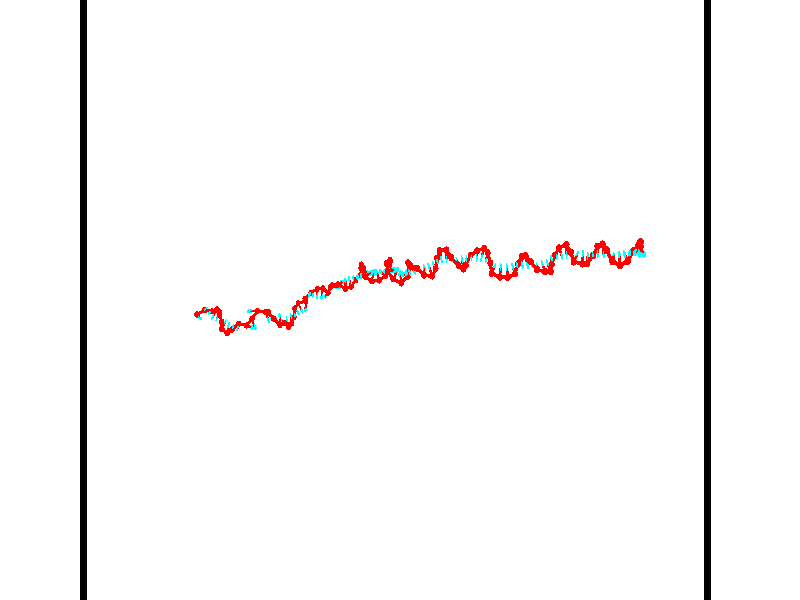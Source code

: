 // switches for output
#declare DRAW_BASES = 1; // possible values are 0, 1; only relevant for DNA ribbons
#declare DRAW_BASES_TYPE = 3; // possible values are 1, 2, 3; only relevant for DNA ribbons
#declare DRAW_FOG = 0; // set to 1 to enable fog

#include "colors.inc"

#include "transforms.inc"
background { rgb <1, 1, 1>}

#default {
   normal{
       ripples 0.25
       frequency 0.20
       turbulence 0.2
       lambda 5
   }
	finish {
		phong 0.1
		phong_size 40.
	}
}

// original window dimensions: 1024x640


// camera settings

camera {
	sky <-0, 1, 0>
	up <-0, 1, 0>
	right 1.6 * <0.99995, 0, 0.00999983>
	location <54.4867, 55, 106.329>
	look_at <55, 55, 55.0001>
	direction <0.513302, 0, -51.3289>
	angle 67.0682
}


# declare cpy_camera_pos = <54.4867, 55, 106.329>;
# if (DRAW_FOG = 1)
fog {
	fog_type 2
	up vnormalize(cpy_camera_pos)
	color rgbt<1,1,1,0.3>
	distance 1e-5
	fog_alt 3e-3
	fog_offset 88
}
# end


// LIGHTS

# declare lum = 6;
global_settings {
	ambient_light rgb lum * <0.05, 0.05, 0.05>
	max_trace_level 15
}# declare cpy_direct_light_amount = 0.25;
light_source
{	1000 * <-0.98995, -1, 1.00995>,
	rgb lum * cpy_direct_light_amount
	parallel
}

light_source
{	1000 * <0.98995, 1, -1.00995>,
	rgb lum * cpy_direct_light_amount
	parallel
}

// strand 0

// nucleotide -1

// particle -1
sphere {
	<36.114418, 53.868076, 49.837589> 0.250000
	pigment { color rgbt <1,0,0,0> }
	no_shadow
}
cylinder {
	<36.356499, 53.727318, 50.123219>,  <36.501747, 53.642864, 50.294594>, 0.100000
	pigment { color rgbt <1,0,0,0> }
	no_shadow
}
cylinder {
	<36.356499, 53.727318, 50.123219>,  <36.114418, 53.868076, 49.837589>, 0.100000
	pigment { color rgbt <1,0,0,0> }
	no_shadow
}

// particle -1
sphere {
	<36.356499, 53.727318, 50.123219> 0.100000
	pigment { color rgbt <1,0,0,0> }
	no_shadow
}
sphere {
	0, 1
	scale<0.080000,0.200000,0.300000>
	matrix <-0.325072, -0.928044, -0.181831,
		0.726673, -0.122078, -0.676050,
		0.605206, -0.351897, 0.714069,
		36.538059, 53.621750, 50.337440>
	pigment { color rgbt <0,1,1,0> }
	no_shadow
}
cylinder {
	<36.771324, 54.210609, 49.667049>,  <36.114418, 53.868076, 49.837589>, 0.130000
	pigment { color rgbt <1,0,0,0> }
	no_shadow
}

// nucleotide -1

// particle -1
sphere {
	<36.771324, 54.210609, 49.667049> 0.250000
	pigment { color rgbt <1,0,0,0> }
	no_shadow
}
cylinder {
	<36.945393, 54.284737, 50.019478>,  <37.049831, 54.329212, 50.230934>, 0.100000
	pigment { color rgbt <1,0,0,0> }
	no_shadow
}
cylinder {
	<36.945393, 54.284737, 50.019478>,  <36.771324, 54.210609, 49.667049>, 0.100000
	pigment { color rgbt <1,0,0,0> }
	no_shadow
}

// particle -1
sphere {
	<36.945393, 54.284737, 50.019478> 0.100000
	pigment { color rgbt <1,0,0,0> }
	no_shadow
}
sphere {
	0, 1
	scale<0.080000,0.200000,0.300000>
	matrix <0.683599, -0.704860, -0.189380,
		0.585938, 0.684712, -0.433414,
		0.435166, 0.185316, 0.881072,
		37.075943, 54.340332, 50.283798>
	pigment { color rgbt <0,1,1,0> }
	no_shadow
}
cylinder {
	<37.397663, 54.118587, 49.449951>,  <36.771324, 54.210609, 49.667049>, 0.130000
	pigment { color rgbt <1,0,0,0> }
	no_shadow
}

// nucleotide -1

// particle -1
sphere {
	<37.397663, 54.118587, 49.449951> 0.250000
	pigment { color rgbt <1,0,0,0> }
	no_shadow
}
cylinder {
	<37.384548, 54.061428, 49.845631>,  <37.376678, 54.027134, 50.083038>, 0.100000
	pigment { color rgbt <1,0,0,0> }
	no_shadow
}
cylinder {
	<37.384548, 54.061428, 49.845631>,  <37.397663, 54.118587, 49.449951>, 0.100000
	pigment { color rgbt <1,0,0,0> }
	no_shadow
}

// particle -1
sphere {
	<37.384548, 54.061428, 49.845631> 0.100000
	pigment { color rgbt <1,0,0,0> }
	no_shadow
}
sphere {
	0, 1
	scale<0.080000,0.200000,0.300000>
	matrix <0.798996, -0.598340, -0.059953,
		0.600442, 0.788397, 0.133792,
		-0.032786, -0.142897, 0.989194,
		37.374714, 54.018559, 50.142387>
	pigment { color rgbt <0,1,1,0> }
	no_shadow
}
cylinder {
	<38.000839, 54.269192, 49.926830>,  <37.397663, 54.118587, 49.449951>, 0.130000
	pigment { color rgbt <1,0,0,0> }
	no_shadow
}

// nucleotide -1

// particle -1
sphere {
	<38.000839, 54.269192, 49.926830> 0.250000
	pigment { color rgbt <1,0,0,0> }
	no_shadow
}
cylinder {
	<37.827042, 53.946495, 50.087021>,  <37.722763, 53.752876, 50.183136>, 0.100000
	pigment { color rgbt <1,0,0,0> }
	no_shadow
}
cylinder {
	<37.827042, 53.946495, 50.087021>,  <38.000839, 54.269192, 49.926830>, 0.100000
	pigment { color rgbt <1,0,0,0> }
	no_shadow
}

// particle -1
sphere {
	<37.827042, 53.946495, 50.087021> 0.100000
	pigment { color rgbt <1,0,0,0> }
	no_shadow
}
sphere {
	0, 1
	scale<0.080000,0.200000,0.300000>
	matrix <0.874639, -0.484066, -0.026208,
		0.214999, 0.338883, 0.915933,
		-0.434491, -0.806745, 0.400474,
		37.696693, 53.704472, 50.207165>
	pigment { color rgbt <0,1,1,0> }
	no_shadow
}
cylinder {
	<38.420296, 54.073669, 50.550644>,  <38.000839, 54.269192, 49.926830>, 0.130000
	pigment { color rgbt <1,0,0,0> }
	no_shadow
}

// nucleotide -1

// particle -1
sphere {
	<38.420296, 54.073669, 50.550644> 0.250000
	pigment { color rgbt <1,0,0,0> }
	no_shadow
}
cylinder {
	<38.222889, 53.791744, 50.346809>,  <38.104446, 53.622589, 50.224510>, 0.100000
	pigment { color rgbt <1,0,0,0> }
	no_shadow
}
cylinder {
	<38.222889, 53.791744, 50.346809>,  <38.420296, 54.073669, 50.550644>, 0.100000
	pigment { color rgbt <1,0,0,0> }
	no_shadow
}

// particle -1
sphere {
	<38.222889, 53.791744, 50.346809> 0.100000
	pigment { color rgbt <1,0,0,0> }
	no_shadow
}
sphere {
	0, 1
	scale<0.080000,0.200000,0.300000>
	matrix <0.869644, -0.408522, -0.277182,
		-0.012814, -0.579951, 0.814550,
		-0.493514, -0.704817, -0.509586,
		38.074833, 53.580299, 50.193935>
	pigment { color rgbt <0,1,1,0> }
	no_shadow
}
cylinder {
	<38.674110, 53.323498, 50.784904>,  <38.420296, 54.073669, 50.550644>, 0.130000
	pigment { color rgbt <1,0,0,0> }
	no_shadow
}

// nucleotide -1

// particle -1
sphere {
	<38.674110, 53.323498, 50.784904> 0.250000
	pigment { color rgbt <1,0,0,0> }
	no_shadow
}
cylinder {
	<38.537281, 53.383560, 50.413864>,  <38.455185, 53.419598, 50.191242>, 0.100000
	pigment { color rgbt <1,0,0,0> }
	no_shadow
}
cylinder {
	<38.537281, 53.383560, 50.413864>,  <38.674110, 53.323498, 50.784904>, 0.100000
	pigment { color rgbt <1,0,0,0> }
	no_shadow
}

// particle -1
sphere {
	<38.537281, 53.383560, 50.413864> 0.100000
	pigment { color rgbt <1,0,0,0> }
	no_shadow
}
sphere {
	0, 1
	scale<0.080000,0.200000,0.300000>
	matrix <0.886295, -0.276415, -0.371585,
		-0.312199, -0.949235, -0.038532,
		-0.342071, 0.150160, -0.927598,
		38.434658, 53.428608, 50.135586>
	pigment { color rgbt <0,1,1,0> }
	no_shadow
}
cylinder {
	<38.585606, 52.757435, 50.403183>,  <38.674110, 53.323498, 50.784904>, 0.130000
	pigment { color rgbt <1,0,0,0> }
	no_shadow
}

// nucleotide -1

// particle -1
sphere {
	<38.585606, 52.757435, 50.403183> 0.250000
	pigment { color rgbt <1,0,0,0> }
	no_shadow
}
cylinder {
	<38.687801, 53.057949, 50.159775>,  <38.749119, 53.238258, 50.013729>, 0.100000
	pigment { color rgbt <1,0,0,0> }
	no_shadow
}
cylinder {
	<38.687801, 53.057949, 50.159775>,  <38.585606, 52.757435, 50.403183>, 0.100000
	pigment { color rgbt <1,0,0,0> }
	no_shadow
}

// particle -1
sphere {
	<38.687801, 53.057949, 50.159775> 0.100000
	pigment { color rgbt <1,0,0,0> }
	no_shadow
}
sphere {
	0, 1
	scale<0.080000,0.200000,0.300000>
	matrix <0.824502, -0.498007, -0.268673,
		-0.504896, -0.433080, -0.746673,
		0.255492, 0.751286, -0.608518,
		38.764450, 53.283333, 49.977219>
	pigment { color rgbt <0,1,1,0> }
	no_shadow
}
cylinder {
	<38.887424, 52.412739, 49.728725>,  <38.585606, 52.757435, 50.403183>, 0.130000
	pigment { color rgbt <1,0,0,0> }
	no_shadow
}

// nucleotide -1

// particle -1
sphere {
	<38.887424, 52.412739, 49.728725> 0.250000
	pigment { color rgbt <1,0,0,0> }
	no_shadow
}
cylinder {
	<38.991940, 52.779465, 49.849503>,  <39.054649, 52.999500, 49.921970>, 0.100000
	pigment { color rgbt <1,0,0,0> }
	no_shadow
}
cylinder {
	<38.991940, 52.779465, 49.849503>,  <38.887424, 52.412739, 49.728725>, 0.100000
	pigment { color rgbt <1,0,0,0> }
	no_shadow
}

// particle -1
sphere {
	<38.991940, 52.779465, 49.849503> 0.100000
	pigment { color rgbt <1,0,0,0> }
	no_shadow
}
sphere {
	0, 1
	scale<0.080000,0.200000,0.300000>
	matrix <0.962468, -0.223685, -0.153691,
		-0.073367, 0.330768, -0.940856,
		0.261292, 0.916819, 0.301942,
		39.070328, 53.054512, 49.940086>
	pigment { color rgbt <0,1,1,0> }
	no_shadow
}
cylinder {
	<39.169086, 52.670177, 49.122864>,  <38.887424, 52.412739, 49.728725>, 0.130000
	pigment { color rgbt <1,0,0,0> }
	no_shadow
}

// nucleotide -1

// particle -1
sphere {
	<39.169086, 52.670177, 49.122864> 0.250000
	pigment { color rgbt <1,0,0,0> }
	no_shadow
}
cylinder {
	<39.318840, 52.807953, 49.467236>,  <39.408691, 52.890617, 49.673859>, 0.100000
	pigment { color rgbt <1,0,0,0> }
	no_shadow
}
cylinder {
	<39.318840, 52.807953, 49.467236>,  <39.169086, 52.670177, 49.122864>, 0.100000
	pigment { color rgbt <1,0,0,0> }
	no_shadow
}

// particle -1
sphere {
	<39.318840, 52.807953, 49.467236> 0.100000
	pigment { color rgbt <1,0,0,0> }
	no_shadow
}
sphere {
	0, 1
	scale<0.080000,0.200000,0.300000>
	matrix <0.926576, -0.174976, -0.332928,
		0.035969, 0.922359, -0.384655,
		0.374384, 0.344437, 0.860929,
		39.431156, 52.911285, 49.725513>
	pigment { color rgbt <0,1,1,0> }
	no_shadow
}
cylinder {
	<39.781914, 53.128288, 48.979115>,  <39.169086, 52.670177, 49.122864>, 0.130000
	pigment { color rgbt <1,0,0,0> }
	no_shadow
}

// nucleotide -1

// particle -1
sphere {
	<39.781914, 53.128288, 48.979115> 0.250000
	pigment { color rgbt <1,0,0,0> }
	no_shadow
}
cylinder {
	<39.806736, 52.932018, 49.326767>,  <39.821629, 52.814255, 49.535358>, 0.100000
	pigment { color rgbt <1,0,0,0> }
	no_shadow
}
cylinder {
	<39.806736, 52.932018, 49.326767>,  <39.781914, 53.128288, 48.979115>, 0.100000
	pigment { color rgbt <1,0,0,0> }
	no_shadow
}

// particle -1
sphere {
	<39.806736, 52.932018, 49.326767> 0.100000
	pigment { color rgbt <1,0,0,0> }
	no_shadow
}
sphere {
	0, 1
	scale<0.080000,0.200000,0.300000>
	matrix <0.887852, -0.370650, -0.272648,
		0.455925, 0.788577, 0.412649,
		0.062056, -0.490678, 0.869128,
		39.825352, 52.784813, 49.587505>
	pigment { color rgbt <0,1,1,0> }
	no_shadow
}
cylinder {
	<40.412872, 52.973030, 48.565449>,  <39.781914, 53.128288, 48.979115>, 0.130000
	pigment { color rgbt <1,0,0,0> }
	no_shadow
}

// nucleotide -1

// particle -1
sphere {
	<40.412872, 52.973030, 48.565449> 0.250000
	pigment { color rgbt <1,0,0,0> }
	no_shadow
}
cylinder {
	<40.739948, 52.899261, 48.783577>,  <40.936195, 52.855000, 48.914455>, 0.100000
	pigment { color rgbt <1,0,0,0> }
	no_shadow
}
cylinder {
	<40.739948, 52.899261, 48.783577>,  <40.412872, 52.973030, 48.565449>, 0.100000
	pigment { color rgbt <1,0,0,0> }
	no_shadow
}

// particle -1
sphere {
	<40.739948, 52.899261, 48.783577> 0.100000
	pigment { color rgbt <1,0,0,0> }
	no_shadow
}
sphere {
	0, 1
	scale<0.080000,0.200000,0.300000>
	matrix <0.573805, 0.185112, -0.797798,
		0.046183, 0.965258, 0.257184,
		0.817689, -0.184418, 0.545321,
		40.985256, 52.843937, 48.947174>
	pigment { color rgbt <0,1,1,0> }
	no_shadow
}
cylinder {
	<40.940258, 53.507637, 48.566704>,  <40.412872, 52.973030, 48.565449>, 0.130000
	pigment { color rgbt <1,0,0,0> }
	no_shadow
}

// nucleotide -1

// particle -1
sphere {
	<40.940258, 53.507637, 48.566704> 0.250000
	pigment { color rgbt <1,0,0,0> }
	no_shadow
}
cylinder {
	<41.094513, 53.140369, 48.603027>,  <41.187065, 52.920010, 48.624821>, 0.100000
	pigment { color rgbt <1,0,0,0> }
	no_shadow
}
cylinder {
	<41.094513, 53.140369, 48.603027>,  <40.940258, 53.507637, 48.566704>, 0.100000
	pigment { color rgbt <1,0,0,0> }
	no_shadow
}

// particle -1
sphere {
	<41.094513, 53.140369, 48.603027> 0.100000
	pigment { color rgbt <1,0,0,0> }
	no_shadow
}
sphere {
	0, 1
	scale<0.080000,0.200000,0.300000>
	matrix <0.558831, 0.154124, -0.814833,
		0.734162, 0.364973, 0.572539,
		0.385634, -0.918172, 0.090806,
		41.210201, 52.864918, 48.630268>
	pigment { color rgbt <0,1,1,0> }
	no_shadow
}
cylinder {
	<41.408077, 54.122120, 48.436024>,  <40.940258, 53.507637, 48.566704>, 0.130000
	pigment { color rgbt <1,0,0,0> }
	no_shadow
}

// nucleotide -1

// particle -1
sphere {
	<41.408077, 54.122120, 48.436024> 0.250000
	pigment { color rgbt <1,0,0,0> }
	no_shadow
}
cylinder {
	<41.025627, 54.114288, 48.552940>,  <40.796158, 54.109589, 48.623093>, 0.100000
	pigment { color rgbt <1,0,0,0> }
	no_shadow
}
cylinder {
	<41.025627, 54.114288, 48.552940>,  <41.408077, 54.122120, 48.436024>, 0.100000
	pigment { color rgbt <1,0,0,0> }
	no_shadow
}

// particle -1
sphere {
	<41.025627, 54.114288, 48.552940> 0.100000
	pigment { color rgbt <1,0,0,0> }
	no_shadow
}
sphere {
	0, 1
	scale<0.080000,0.200000,0.300000>
	matrix <0.245476, -0.598079, 0.762917,
		0.159877, 0.801198, 0.576646,
		-0.956128, -0.019580, 0.292294,
		40.738789, 54.108414, 48.640629>
	pigment { color rgbt <0,1,1,0> }
	no_shadow
}
cylinder {
	<42.228012, 54.037842, 48.445744>,  <41.408077, 54.122120, 48.436024>, 0.130000
	pigment { color rgbt <1,0,0,0> }
	no_shadow
}

// nucleotide -1

// particle -1
sphere {
	<42.228012, 54.037842, 48.445744> 0.250000
	pigment { color rgbt <1,0,0,0> }
	no_shadow
}
cylinder {
	<42.379654, 53.683472, 48.552635>,  <42.470638, 53.470848, 48.616772>, 0.100000
	pigment { color rgbt <1,0,0,0> }
	no_shadow
}
cylinder {
	<42.379654, 53.683472, 48.552635>,  <42.228012, 54.037842, 48.445744>, 0.100000
	pigment { color rgbt <1,0,0,0> }
	no_shadow
}

// particle -1
sphere {
	<42.379654, 53.683472, 48.552635> 0.100000
	pigment { color rgbt <1,0,0,0> }
	no_shadow
}
sphere {
	0, 1
	scale<0.080000,0.200000,0.300000>
	matrix <0.925258, 0.358751, -0.123267,
		0.013337, 0.293987, 0.955716,
		0.379103, -0.885929, 0.267229,
		42.493385, 53.417694, 48.632805>
	pigment { color rgbt <0,1,1,0> }
	no_shadow
}
cylinder {
	<42.588150, 54.024693, 49.019669>,  <42.228012, 54.037842, 48.445744>, 0.130000
	pigment { color rgbt <1,0,0,0> }
	no_shadow
}

// nucleotide -1

// particle -1
sphere {
	<42.588150, 54.024693, 49.019669> 0.250000
	pigment { color rgbt <1,0,0,0> }
	no_shadow
}
cylinder {
	<42.719955, 53.725380, 48.789368>,  <42.799038, 53.545792, 48.651188>, 0.100000
	pigment { color rgbt <1,0,0,0> }
	no_shadow
}
cylinder {
	<42.719955, 53.725380, 48.789368>,  <42.588150, 54.024693, 49.019669>, 0.100000
	pigment { color rgbt <1,0,0,0> }
	no_shadow
}

// particle -1
sphere {
	<42.719955, 53.725380, 48.789368> 0.100000
	pigment { color rgbt <1,0,0,0> }
	no_shadow
}
sphere {
	0, 1
	scale<0.080000,0.200000,0.300000>
	matrix <0.944146, 0.259573, 0.203001,
		-0.002454, -0.610484, 0.792025,
		0.329518, -0.748286, -0.575749,
		42.818810, 53.500893, 48.616642>
	pigment { color rgbt <0,1,1,0> }
	no_shadow
}
cylinder {
	<43.156670, 53.543285, 49.399147>,  <42.588150, 54.024693, 49.019669>, 0.130000
	pigment { color rgbt <1,0,0,0> }
	no_shadow
}

// nucleotide -1

// particle -1
sphere {
	<43.156670, 53.543285, 49.399147> 0.250000
	pigment { color rgbt <1,0,0,0> }
	no_shadow
}
cylinder {
	<43.207397, 53.524632, 49.002815>,  <43.237835, 53.513439, 48.765015>, 0.100000
	pigment { color rgbt <1,0,0,0> }
	no_shadow
}
cylinder {
	<43.207397, 53.524632, 49.002815>,  <43.156670, 53.543285, 49.399147>, 0.100000
	pigment { color rgbt <1,0,0,0> }
	no_shadow
}

// particle -1
sphere {
	<43.207397, 53.524632, 49.002815> 0.100000
	pigment { color rgbt <1,0,0,0> }
	no_shadow
}
sphere {
	0, 1
	scale<0.080000,0.200000,0.300000>
	matrix <0.981044, 0.153445, 0.118348,
		0.146519, -0.987056, 0.065213,
		0.126823, -0.046637, -0.990828,
		43.245445, 53.510639, 48.705566>
	pigment { color rgbt <0,1,1,0> }
	no_shadow
}
cylinder {
	<43.707150, 53.037697, 49.140617>,  <43.156670, 53.543285, 49.399147>, 0.130000
	pigment { color rgbt <1,0,0,0> }
	no_shadow
}

// nucleotide -1

// particle -1
sphere {
	<43.707150, 53.037697, 49.140617> 0.250000
	pigment { color rgbt <1,0,0,0> }
	no_shadow
}
cylinder {
	<43.662868, 53.407639, 48.995079>,  <43.636299, 53.629604, 48.907757>, 0.100000
	pigment { color rgbt <1,0,0,0> }
	no_shadow
}
cylinder {
	<43.662868, 53.407639, 48.995079>,  <43.707150, 53.037697, 49.140617>, 0.100000
	pigment { color rgbt <1,0,0,0> }
	no_shadow
}

// particle -1
sphere {
	<43.662868, 53.407639, 48.995079> 0.100000
	pigment { color rgbt <1,0,0,0> }
	no_shadow
}
sphere {
	0, 1
	scale<0.080000,0.200000,0.300000>
	matrix <0.938692, 0.217570, 0.267432,
		0.326499, -0.311931, -0.892243,
		-0.110705, 0.924858, -0.363844,
		43.629658, 53.685097, 48.885925>
	pigment { color rgbt <0,1,1,0> }
	no_shadow
}
cylinder {
	<43.968899, 53.176247, 48.406830>,  <43.707150, 53.037697, 49.140617>, 0.130000
	pigment { color rgbt <1,0,0,0> }
	no_shadow
}

// nucleotide -1

// particle -1
sphere {
	<43.968899, 53.176247, 48.406830> 0.250000
	pigment { color rgbt <1,0,0,0> }
	no_shadow
}
cylinder {
	<43.809795, 53.237865, 48.045044>,  <43.714333, 53.274837, 47.827972>, 0.100000
	pigment { color rgbt <1,0,0,0> }
	no_shadow
}
cylinder {
	<43.809795, 53.237865, 48.045044>,  <43.968899, 53.176247, 48.406830>, 0.100000
	pigment { color rgbt <1,0,0,0> }
	no_shadow
}

// particle -1
sphere {
	<43.809795, 53.237865, 48.045044> 0.100000
	pigment { color rgbt <1,0,0,0> }
	no_shadow
}
sphere {
	0, 1
	scale<0.080000,0.200000,0.300000>
	matrix <0.853663, 0.423398, -0.303305,
		0.336225, -0.892751, -0.299914,
		-0.397758, 0.154047, -0.904465,
		43.690468, 53.284081, 47.773705>
	pigment { color rgbt <0,1,1,0> }
	no_shadow
}
cylinder {
	<44.297604, 52.805618, 47.765076>,  <43.968899, 53.176247, 48.406830>, 0.130000
	pigment { color rgbt <1,0,0,0> }
	no_shadow
}

// nucleotide -1

// particle -1
sphere {
	<44.297604, 52.805618, 47.765076> 0.250000
	pigment { color rgbt <1,0,0,0> }
	no_shadow
}
cylinder {
	<44.162712, 53.162895, 47.646088>,  <44.081776, 53.377262, 47.574696>, 0.100000
	pigment { color rgbt <1,0,0,0> }
	no_shadow
}
cylinder {
	<44.162712, 53.162895, 47.646088>,  <44.297604, 52.805618, 47.765076>, 0.100000
	pigment { color rgbt <1,0,0,0> }
	no_shadow
}

// particle -1
sphere {
	<44.162712, 53.162895, 47.646088> 0.100000
	pigment { color rgbt <1,0,0,0> }
	no_shadow
}
sphere {
	0, 1
	scale<0.080000,0.200000,0.300000>
	matrix <0.911126, 0.230135, -0.341889,
		-0.236913, -0.386329, -0.891416,
		-0.337227, 0.893190, -0.297472,
		44.061543, 53.430851, 47.556847>
	pigment { color rgbt <0,1,1,0> }
	no_shadow
}
cylinder {
	<44.463779, 53.080494, 47.085011>,  <44.297604, 52.805618, 47.765076>, 0.130000
	pigment { color rgbt <1,0,0,0> }
	no_shadow
}

// nucleotide -1

// particle -1
sphere {
	<44.463779, 53.080494, 47.085011> 0.250000
	pigment { color rgbt <1,0,0,0> }
	no_shadow
}
cylinder {
	<44.456219, 53.437344, 47.265572>,  <44.451683, 53.651451, 47.373909>, 0.100000
	pigment { color rgbt <1,0,0,0> }
	no_shadow
}
cylinder {
	<44.456219, 53.437344, 47.265572>,  <44.463779, 53.080494, 47.085011>, 0.100000
	pigment { color rgbt <1,0,0,0> }
	no_shadow
}

// particle -1
sphere {
	<44.456219, 53.437344, 47.265572> 0.100000
	pigment { color rgbt <1,0,0,0> }
	no_shadow
}
sphere {
	0, 1
	scale<0.080000,0.200000,0.300000>
	matrix <0.854287, 0.248981, -0.456292,
		-0.519458, 0.376998, -0.766835,
		-0.018906, 0.892122, 0.451399,
		44.450546, 53.704979, 47.400990>
	pigment { color rgbt <0,1,1,0> }
	no_shadow
}
cylinder {
	<44.611732, 53.563362, 46.557213>,  <44.463779, 53.080494, 47.085011>, 0.130000
	pigment { color rgbt <1,0,0,0> }
	no_shadow
}

// nucleotide -1

// particle -1
sphere {
	<44.611732, 53.563362, 46.557213> 0.250000
	pigment { color rgbt <1,0,0,0> }
	no_shadow
}
cylinder {
	<44.710445, 53.688843, 46.923969>,  <44.769672, 53.764130, 47.144024>, 0.100000
	pigment { color rgbt <1,0,0,0> }
	no_shadow
}
cylinder {
	<44.710445, 53.688843, 46.923969>,  <44.611732, 53.563362, 46.557213>, 0.100000
	pigment { color rgbt <1,0,0,0> }
	no_shadow
}

// particle -1
sphere {
	<44.710445, 53.688843, 46.923969> 0.100000
	pigment { color rgbt <1,0,0,0> }
	no_shadow
}
sphere {
	0, 1
	scale<0.080000,0.200000,0.300000>
	matrix <0.862533, 0.360188, -0.355390,
		-0.441739, 0.878553, -0.181688,
		0.246787, 0.313702, 0.916890,
		44.784481, 53.782955, 47.199036>
	pigment { color rgbt <0,1,1,0> }
	no_shadow
}
cylinder {
	<44.657162, 54.304283, 46.577393>,  <44.611732, 53.563362, 46.557213>, 0.130000
	pigment { color rgbt <1,0,0,0> }
	no_shadow
}

// nucleotide -1

// particle -1
sphere {
	<44.657162, 54.304283, 46.577393> 0.250000
	pigment { color rgbt <1,0,0,0> }
	no_shadow
}
cylinder {
	<44.896553, 54.127953, 46.844971>,  <45.040188, 54.022152, 47.005520>, 0.100000
	pigment { color rgbt <1,0,0,0> }
	no_shadow
}
cylinder {
	<44.896553, 54.127953, 46.844971>,  <44.657162, 54.304283, 46.577393>, 0.100000
	pigment { color rgbt <1,0,0,0> }
	no_shadow
}

// particle -1
sphere {
	<44.896553, 54.127953, 46.844971> 0.100000
	pigment { color rgbt <1,0,0,0> }
	no_shadow
}
sphere {
	0, 1
	scale<0.080000,0.200000,0.300000>
	matrix <0.801120, 0.323654, -0.503443,
		0.005425, 0.837208, 0.546858,
		0.598479, -0.440830, 0.668948,
		45.076096, 53.995705, 47.045654>
	pigment { color rgbt <0,1,1,0> }
	no_shadow
}
cylinder {
	<45.048138, 54.734364, 46.772499>,  <44.657162, 54.304283, 46.577393>, 0.130000
	pigment { color rgbt <1,0,0,0> }
	no_shadow
}

// nucleotide -1

// particle -1
sphere {
	<45.048138, 54.734364, 46.772499> 0.250000
	pigment { color rgbt <1,0,0,0> }
	no_shadow
}
cylinder {
	<45.258171, 54.398720, 46.829323>,  <45.384190, 54.197334, 46.863419>, 0.100000
	pigment { color rgbt <1,0,0,0> }
	no_shadow
}
cylinder {
	<45.258171, 54.398720, 46.829323>,  <45.048138, 54.734364, 46.772499>, 0.100000
	pigment { color rgbt <1,0,0,0> }
	no_shadow
}

// particle -1
sphere {
	<45.258171, 54.398720, 46.829323> 0.100000
	pigment { color rgbt <1,0,0,0> }
	no_shadow
}
sphere {
	0, 1
	scale<0.080000,0.200000,0.300000>
	matrix <0.698463, 0.329519, -0.635269,
		0.486249, 0.432792, 0.759113,
		0.525081, -0.839111, 0.142061,
		45.415695, 54.146988, 46.871941>
	pigment { color rgbt <0,1,1,0> }
	no_shadow
}
cylinder {
	<45.801861, 54.899361, 46.766281>,  <45.048138, 54.734364, 46.772499>, 0.130000
	pigment { color rgbt <1,0,0,0> }
	no_shadow
}

// nucleotide -1

// particle -1
sphere {
	<45.801861, 54.899361, 46.766281> 0.250000
	pigment { color rgbt <1,0,0,0> }
	no_shadow
}
cylinder {
	<45.763599, 54.511543, 46.676102>,  <45.740643, 54.278851, 46.621994>, 0.100000
	pigment { color rgbt <1,0,0,0> }
	no_shadow
}
cylinder {
	<45.763599, 54.511543, 46.676102>,  <45.801861, 54.899361, 46.766281>, 0.100000
	pigment { color rgbt <1,0,0,0> }
	no_shadow
}

// particle -1
sphere {
	<45.763599, 54.511543, 46.676102> 0.100000
	pigment { color rgbt <1,0,0,0> }
	no_shadow
}
sphere {
	0, 1
	scale<0.080000,0.200000,0.300000>
	matrix <0.763618, 0.073816, -0.641435,
		0.638544, -0.233516, 0.733302,
		-0.095656, -0.969547, -0.225452,
		45.734901, 54.220680, 46.608467>
	pigment { color rgbt <0,1,1,0> }
	no_shadow
}
cylinder {
	<45.832947, 55.110344, 47.467995>,  <45.801861, 54.899361, 46.766281>, 0.130000
	pigment { color rgbt <1,0,0,0> }
	no_shadow
}

// nucleotide -1

// particle -1
sphere {
	<45.832947, 55.110344, 47.467995> 0.250000
	pigment { color rgbt <1,0,0,0> }
	no_shadow
}
cylinder {
	<46.091545, 55.280758, 47.721146>,  <46.246704, 55.383007, 47.873035>, 0.100000
	pigment { color rgbt <1,0,0,0> }
	no_shadow
}
cylinder {
	<46.091545, 55.280758, 47.721146>,  <45.832947, 55.110344, 47.467995>, 0.100000
	pigment { color rgbt <1,0,0,0> }
	no_shadow
}

// particle -1
sphere {
	<46.091545, 55.280758, 47.721146> 0.100000
	pigment { color rgbt <1,0,0,0> }
	no_shadow
}
sphere {
	0, 1
	scale<0.080000,0.200000,0.300000>
	matrix <0.760496, -0.293891, -0.579029,
		-0.060692, 0.855640, -0.514000,
		0.646500, 0.426038, 0.632874,
		46.285496, 55.408569, 47.911007>
	pigment { color rgbt <0,1,1,0> }
	no_shadow
}
cylinder {
	<46.342140, 55.570869, 47.072414>,  <45.832947, 55.110344, 47.467995>, 0.130000
	pigment { color rgbt <1,0,0,0> }
	no_shadow
}

// nucleotide -1

// particle -1
sphere {
	<46.342140, 55.570869, 47.072414> 0.250000
	pigment { color rgbt <1,0,0,0> }
	no_shadow
}
cylinder {
	<46.502762, 55.468193, 47.424065>,  <46.599133, 55.406586, 47.635056>, 0.100000
	pigment { color rgbt <1,0,0,0> }
	no_shadow
}
cylinder {
	<46.502762, 55.468193, 47.424065>,  <46.342140, 55.570869, 47.072414>, 0.100000
	pigment { color rgbt <1,0,0,0> }
	no_shadow
}

// particle -1
sphere {
	<46.502762, 55.468193, 47.424065> 0.100000
	pigment { color rgbt <1,0,0,0> }
	no_shadow
}
sphere {
	0, 1
	scale<0.080000,0.200000,0.300000>
	matrix <0.820633, -0.325315, -0.469821,
		0.406593, 0.910098, 0.080020,
		0.401551, -0.256694, 0.879127,
		46.623226, 55.391186, 47.687801>
	pigment { color rgbt <0,1,1,0> }
	no_shadow
}
cylinder {
	<46.974823, 55.911541, 47.131424>,  <46.342140, 55.570869, 47.072414>, 0.130000
	pigment { color rgbt <1,0,0,0> }
	no_shadow
}

// nucleotide -1

// particle -1
sphere {
	<46.974823, 55.911541, 47.131424> 0.250000
	pigment { color rgbt <1,0,0,0> }
	no_shadow
}
cylinder {
	<46.987381, 55.569702, 47.338760>,  <46.994915, 55.364597, 47.463161>, 0.100000
	pigment { color rgbt <1,0,0,0> }
	no_shadow
}
cylinder {
	<46.987381, 55.569702, 47.338760>,  <46.974823, 55.911541, 47.131424>, 0.100000
	pigment { color rgbt <1,0,0,0> }
	no_shadow
}

// particle -1
sphere {
	<46.987381, 55.569702, 47.338760> 0.100000
	pigment { color rgbt <1,0,0,0> }
	no_shadow
}
sphere {
	0, 1
	scale<0.080000,0.200000,0.300000>
	matrix <0.892920, -0.209048, -0.398738,
		0.449119, 0.475355, 0.756525,
		0.031392, -0.854597, 0.518342,
		46.996799, 55.313324, 47.494263>
	pigment { color rgbt <0,1,1,0> }
	no_shadow
}
cylinder {
	<47.584316, 55.936775, 47.529293>,  <46.974823, 55.911541, 47.131424>, 0.130000
	pigment { color rgbt <1,0,0,0> }
	no_shadow
}

// nucleotide -1

// particle -1
sphere {
	<47.584316, 55.936775, 47.529293> 0.250000
	pigment { color rgbt <1,0,0,0> }
	no_shadow
}
cylinder {
	<47.496151, 55.565178, 47.410374>,  <47.443253, 55.342220, 47.339024>, 0.100000
	pigment { color rgbt <1,0,0,0> }
	no_shadow
}
cylinder {
	<47.496151, 55.565178, 47.410374>,  <47.584316, 55.936775, 47.529293>, 0.100000
	pigment { color rgbt <1,0,0,0> }
	no_shadow
}

// particle -1
sphere {
	<47.496151, 55.565178, 47.410374> 0.100000
	pigment { color rgbt <1,0,0,0> }
	no_shadow
}
sphere {
	0, 1
	scale<0.080000,0.200000,0.300000>
	matrix <0.810500, -0.004855, -0.585718,
		0.542687, -0.370057, 0.754022,
		-0.220410, -0.928996, -0.297296,
		47.430027, 55.286480, 47.321186>
	pigment { color rgbt <0,1,1,0> }
	no_shadow
}
cylinder {
	<48.098198, 55.576675, 47.689392>,  <47.584316, 55.936775, 47.529293>, 0.130000
	pigment { color rgbt <1,0,0,0> }
	no_shadow
}

// nucleotide -1

// particle -1
sphere {
	<48.098198, 55.576675, 47.689392> 0.250000
	pigment { color rgbt <1,0,0,0> }
	no_shadow
}
cylinder {
	<47.918396, 55.421635, 47.367470>,  <47.810516, 55.328609, 47.174316>, 0.100000
	pigment { color rgbt <1,0,0,0> }
	no_shadow
}
cylinder {
	<47.918396, 55.421635, 47.367470>,  <48.098198, 55.576675, 47.689392>, 0.100000
	pigment { color rgbt <1,0,0,0> }
	no_shadow
}

// particle -1
sphere {
	<47.918396, 55.421635, 47.367470> 0.100000
	pigment { color rgbt <1,0,0,0> }
	no_shadow
}
sphere {
	0, 1
	scale<0.080000,0.200000,0.300000>
	matrix <0.843744, 0.111626, -0.525011,
		0.293335, -0.915041, 0.276864,
		-0.449502, -0.387606, -0.804804,
		47.783546, 55.305351, 47.126030>
	pigment { color rgbt <0,1,1,0> }
	no_shadow
}
cylinder {
	<48.384895, 56.046558, 48.264187>,  <48.098198, 55.576675, 47.689392>, 0.130000
	pigment { color rgbt <1,0,0,0> }
	no_shadow
}

// nucleotide -1

// particle -1
sphere {
	<48.384895, 56.046558, 48.264187> 0.250000
	pigment { color rgbt <1,0,0,0> }
	no_shadow
}
cylinder {
	<48.778366, 56.026062, 48.195183>,  <49.014446, 56.013763, 48.153778>, 0.100000
	pigment { color rgbt <1,0,0,0> }
	no_shadow
}
cylinder {
	<48.778366, 56.026062, 48.195183>,  <48.384895, 56.046558, 48.264187>, 0.100000
	pigment { color rgbt <1,0,0,0> }
	no_shadow
}

// particle -1
sphere {
	<48.778366, 56.026062, 48.195183> 0.100000
	pigment { color rgbt <1,0,0,0> }
	no_shadow
}
sphere {
	0, 1
	scale<0.080000,0.200000,0.300000>
	matrix <0.169824, 0.581464, 0.795650,
		0.059543, -0.811957, 0.580672,
		0.983674, -0.051237, -0.172512,
		49.073467, 56.010693, 48.143429>
	pigment { color rgbt <0,1,1,0> }
	no_shadow
}
cylinder {
	<48.598785, 56.152241, 48.916954>,  <48.384895, 56.046558, 48.264187>, 0.130000
	pigment { color rgbt <1,0,0,0> }
	no_shadow
}

// nucleotide -1

// particle -1
sphere {
	<48.598785, 56.152241, 48.916954> 0.250000
	pigment { color rgbt <1,0,0,0> }
	no_shadow
}
cylinder {
	<48.923271, 56.139545, 48.683399>,  <49.117962, 56.131927, 48.543266>, 0.100000
	pigment { color rgbt <1,0,0,0> }
	no_shadow
}
cylinder {
	<48.923271, 56.139545, 48.683399>,  <48.598785, 56.152241, 48.916954>, 0.100000
	pigment { color rgbt <1,0,0,0> }
	no_shadow
}

// particle -1
sphere {
	<48.923271, 56.139545, 48.683399> 0.100000
	pigment { color rgbt <1,0,0,0> }
	no_shadow
}
sphere {
	0, 1
	scale<0.080000,0.200000,0.300000>
	matrix <0.455182, 0.661087, 0.596467,
		0.367064, -0.749637, 0.550734,
		0.811217, -0.031742, -0.583883,
		49.166637, 56.130024, 48.508236>
	pigment { color rgbt <0,1,1,0> }
	no_shadow
}
cylinder {
	<49.238544, 56.218014, 49.358727>,  <48.598785, 56.152241, 48.916954>, 0.130000
	pigment { color rgbt <1,0,0,0> }
	no_shadow
}

// nucleotide -1

// particle -1
sphere {
	<49.238544, 56.218014, 49.358727> 0.250000
	pigment { color rgbt <1,0,0,0> }
	no_shadow
}
cylinder {
	<49.411255, 56.336807, 49.018051>,  <49.514881, 56.408085, 48.813644>, 0.100000
	pigment { color rgbt <1,0,0,0> }
	no_shadow
}
cylinder {
	<49.411255, 56.336807, 49.018051>,  <49.238544, 56.218014, 49.358727>, 0.100000
	pigment { color rgbt <1,0,0,0> }
	no_shadow
}

// particle -1
sphere {
	<49.411255, 56.336807, 49.018051> 0.100000
	pigment { color rgbt <1,0,0,0> }
	no_shadow
}
sphere {
	0, 1
	scale<0.080000,0.200000,0.300000>
	matrix <0.758984, 0.390561, 0.520966,
		0.487354, -0.871357, -0.056772,
		0.431774, 0.296984, -0.851687,
		49.540787, 56.425903, 48.762547>
	pigment { color rgbt <0,1,1,0> }
	no_shadow
}
cylinder {
	<49.913502, 55.896797, 49.281479>,  <49.238544, 56.218014, 49.358727>, 0.130000
	pigment { color rgbt <1,0,0,0> }
	no_shadow
}

// nucleotide -1

// particle -1
sphere {
	<49.913502, 55.896797, 49.281479> 0.250000
	pigment { color rgbt <1,0,0,0> }
	no_shadow
}
cylinder {
	<49.897182, 56.245766, 49.086658>,  <49.887390, 56.455147, 48.969765>, 0.100000
	pigment { color rgbt <1,0,0,0> }
	no_shadow
}
cylinder {
	<49.897182, 56.245766, 49.086658>,  <49.913502, 55.896797, 49.281479>, 0.100000
	pigment { color rgbt <1,0,0,0> }
	no_shadow
}

// particle -1
sphere {
	<49.897182, 56.245766, 49.086658> 0.100000
	pigment { color rgbt <1,0,0,0> }
	no_shadow
}
sphere {
	0, 1
	scale<0.080000,0.200000,0.300000>
	matrix <0.919680, 0.223322, 0.322978,
		0.390542, -0.434758, -0.811457,
		-0.040799, 0.872418, -0.487055,
		49.884941, 56.507492, 48.940540>
	pigment { color rgbt <0,1,1,0> }
	no_shadow
}
cylinder {
	<50.386055, 56.043327, 48.698639>,  <49.913502, 55.896797, 49.281479>, 0.130000
	pigment { color rgbt <1,0,0,0> }
	no_shadow
}

// nucleotide -1

// particle -1
sphere {
	<50.386055, 56.043327, 48.698639> 0.250000
	pigment { color rgbt <1,0,0,0> }
	no_shadow
}
cylinder {
	<50.302971, 56.394077, 48.872047>,  <50.253120, 56.604527, 48.976093>, 0.100000
	pigment { color rgbt <1,0,0,0> }
	no_shadow
}
cylinder {
	<50.302971, 56.394077, 48.872047>,  <50.386055, 56.043327, 48.698639>, 0.100000
	pigment { color rgbt <1,0,0,0> }
	no_shadow
}

// particle -1
sphere {
	<50.302971, 56.394077, 48.872047> 0.100000
	pigment { color rgbt <1,0,0,0> }
	no_shadow
}
sphere {
	0, 1
	scale<0.080000,0.200000,0.300000>
	matrix <0.958610, 0.094236, 0.268677,
		0.194743, 0.471388, -0.860156,
		-0.207709, 0.876877, 0.433525,
		50.240658, 56.657139, 49.002106>
	pigment { color rgbt <0,1,1,0> }
	no_shadow
}
cylinder {
	<50.820557, 56.572769, 48.436905>,  <50.386055, 56.043327, 48.698639>, 0.130000
	pigment { color rgbt <1,0,0,0> }
	no_shadow
}

// nucleotide -1

// particle -1
sphere {
	<50.820557, 56.572769, 48.436905> 0.250000
	pigment { color rgbt <1,0,0,0> }
	no_shadow
}
cylinder {
	<50.716476, 56.671692, 48.810242>,  <50.654026, 56.731045, 49.034245>, 0.100000
	pigment { color rgbt <1,0,0,0> }
	no_shadow
}
cylinder {
	<50.716476, 56.671692, 48.810242>,  <50.820557, 56.572769, 48.436905>, 0.100000
	pigment { color rgbt <1,0,0,0> }
	no_shadow
}

// particle -1
sphere {
	<50.716476, 56.671692, 48.810242> 0.100000
	pigment { color rgbt <1,0,0,0> }
	no_shadow
}
sphere {
	0, 1
	scale<0.080000,0.200000,0.300000>
	matrix <0.964980, 0.033285, 0.260204,
		0.033285, 0.968364, -0.247311,
		-0.260204, 0.247311, 0.933344,
		50.638416, 56.745884, 49.090244>
	pigment { color rgbt <0,1,1,0> }
	no_shadow
}
cylinder {
	<51.314552, 57.027046, 48.638123>,  <50.820557, 56.572769, 48.436905>, 0.130000
	pigment { color rgbt <1,0,0,0> }
	no_shadow
}

// nucleotide -1

// particle -1
sphere {
	<51.314552, 57.027046, 48.638123> 0.250000
	pigment { color rgbt <1,0,0,0> }
	no_shadow
}
cylinder {
	<51.162292, 56.902267, 48.986328>,  <51.070938, 56.827400, 49.195251>, 0.100000
	pigment { color rgbt <1,0,0,0> }
	no_shadow
}
cylinder {
	<51.162292, 56.902267, 48.986328>,  <51.314552, 57.027046, 48.638123>, 0.100000
	pigment { color rgbt <1,0,0,0> }
	no_shadow
}

// particle -1
sphere {
	<51.162292, 56.902267, 48.986328> 0.100000
	pigment { color rgbt <1,0,0,0> }
	no_shadow
}
sphere {
	0, 1
	scale<0.080000,0.200000,0.300000>
	matrix <0.901848, 0.082844, 0.424036,
		-0.204393, 0.946482, 0.249792,
		-0.380649, -0.311944, 0.870516,
		51.048100, 56.808685, 49.247482>
	pigment { color rgbt <0,1,1,0> }
	no_shadow
}
cylinder {
	<51.586403, 57.536297, 49.115616>,  <51.314552, 57.027046, 48.638123>, 0.130000
	pigment { color rgbt <1,0,0,0> }
	no_shadow
}

// nucleotide -1

// particle -1
sphere {
	<51.586403, 57.536297, 49.115616> 0.250000
	pigment { color rgbt <1,0,0,0> }
	no_shadow
}
cylinder {
	<51.495747, 57.175529, 49.262688>,  <51.441353, 56.959068, 49.350929>, 0.100000
	pigment { color rgbt <1,0,0,0> }
	no_shadow
}
cylinder {
	<51.495747, 57.175529, 49.262688>,  <51.586403, 57.536297, 49.115616>, 0.100000
	pigment { color rgbt <1,0,0,0> }
	no_shadow
}

// particle -1
sphere {
	<51.495747, 57.175529, 49.262688> 0.100000
	pigment { color rgbt <1,0,0,0> }
	no_shadow
}
sphere {
	0, 1
	scale<0.080000,0.200000,0.300000>
	matrix <0.783716, 0.055265, 0.618656,
		-0.578294, 0.428364, 0.694320,
		-0.226638, -0.901915, 0.367675,
		51.427753, 56.904957, 49.372990>
	pigment { color rgbt <0,1,1,0> }
	no_shadow
}
cylinder {
	<51.436783, 57.768932, 49.749001>,  <51.586403, 57.536297, 49.115616>, 0.130000
	pigment { color rgbt <1,0,0,0> }
	no_shadow
}

// nucleotide -1

// particle -1
sphere {
	<51.436783, 57.768932, 49.749001> 0.250000
	pigment { color rgbt <1,0,0,0> }
	no_shadow
}
cylinder {
	<51.551876, 57.388145, 49.707104>,  <51.620934, 57.159672, 49.681965>, 0.100000
	pigment { color rgbt <1,0,0,0> }
	no_shadow
}
cylinder {
	<51.551876, 57.388145, 49.707104>,  <51.436783, 57.768932, 49.749001>, 0.100000
	pigment { color rgbt <1,0,0,0> }
	no_shadow
}

// particle -1
sphere {
	<51.551876, 57.388145, 49.707104> 0.100000
	pigment { color rgbt <1,0,0,0> }
	no_shadow
}
sphere {
	0, 1
	scale<0.080000,0.200000,0.300000>
	matrix <0.764289, 0.162340, 0.624106,
		-0.577124, -0.259626, 0.774288,
		0.287732, -0.951966, -0.104739,
		51.638195, 57.102554, 49.675682>
	pigment { color rgbt <0,1,1,0> }
	no_shadow
}
cylinder {
	<51.439426, 57.433533, 50.376568>,  <51.436783, 57.768932, 49.749001>, 0.130000
	pigment { color rgbt <1,0,0,0> }
	no_shadow
}

// nucleotide -1

// particle -1
sphere {
	<51.439426, 57.433533, 50.376568> 0.250000
	pigment { color rgbt <1,0,0,0> }
	no_shadow
}
cylinder {
	<51.729816, 57.247887, 50.173565>,  <51.904049, 57.136497, 50.051765>, 0.100000
	pigment { color rgbt <1,0,0,0> }
	no_shadow
}
cylinder {
	<51.729816, 57.247887, 50.173565>,  <51.439426, 57.433533, 50.376568>, 0.100000
	pigment { color rgbt <1,0,0,0> }
	no_shadow
}

// particle -1
sphere {
	<51.729816, 57.247887, 50.173565> 0.100000
	pigment { color rgbt <1,0,0,0> }
	no_shadow
}
sphere {
	0, 1
	scale<0.080000,0.200000,0.300000>
	matrix <0.553588, -0.043477, 0.831655,
		-0.408050, -0.884706, 0.225367,
		0.725972, -0.464117, -0.507503,
		51.947609, 57.108650, 50.021313>
	pigment { color rgbt <0,1,1,0> }
	no_shadow
}
cylinder {
	<51.809677, 56.806179, 50.626690>,  <51.439426, 57.433533, 50.376568>, 0.130000
	pigment { color rgbt <1,0,0,0> }
	no_shadow
}

// nucleotide -1

// particle -1
sphere {
	<51.809677, 56.806179, 50.626690> 0.250000
	pigment { color rgbt <1,0,0,0> }
	no_shadow
}
cylinder {
	<52.111549, 56.973183, 50.424248>,  <52.292671, 57.073387, 50.302784>, 0.100000
	pigment { color rgbt <1,0,0,0> }
	no_shadow
}
cylinder {
	<52.111549, 56.973183, 50.424248>,  <51.809677, 56.806179, 50.626690>, 0.100000
	pigment { color rgbt <1,0,0,0> }
	no_shadow
}

// particle -1
sphere {
	<52.111549, 56.973183, 50.424248> 0.100000
	pigment { color rgbt <1,0,0,0> }
	no_shadow
}
sphere {
	0, 1
	scale<0.080000,0.200000,0.300000>
	matrix <0.535446, 0.053840, 0.842852,
		0.379150, -0.907074, -0.182924,
		0.754680, 0.417513, -0.506103,
		52.337952, 57.098438, 50.272415>
	pigment { color rgbt <0,1,1,0> }
	no_shadow
}
cylinder {
	<52.437675, 56.442657, 50.789112>,  <51.809677, 56.806179, 50.626690>, 0.130000
	pigment { color rgbt <1,0,0,0> }
	no_shadow
}

// nucleotide -1

// particle -1
sphere {
	<52.437675, 56.442657, 50.789112> 0.250000
	pigment { color rgbt <1,0,0,0> }
	no_shadow
}
cylinder {
	<52.532394, 56.818214, 50.689178>,  <52.589226, 57.043549, 50.629219>, 0.100000
	pigment { color rgbt <1,0,0,0> }
	no_shadow
}
cylinder {
	<52.532394, 56.818214, 50.689178>,  <52.437675, 56.442657, 50.789112>, 0.100000
	pigment { color rgbt <1,0,0,0> }
	no_shadow
}

// particle -1
sphere {
	<52.532394, 56.818214, 50.689178> 0.100000
	pigment { color rgbt <1,0,0,0> }
	no_shadow
}
sphere {
	0, 1
	scale<0.080000,0.200000,0.300000>
	matrix <0.632490, 0.046220, 0.773188,
		0.737484, -0.341105, -0.582893,
		0.236797, 0.938888, -0.249832,
		52.603432, 57.099880, 50.614227>
	pigment { color rgbt <0,1,1,0> }
	no_shadow
}
cylinder {
	<53.139915, 56.509285, 50.597694>,  <52.437675, 56.442657, 50.789112>, 0.130000
	pigment { color rgbt <1,0,0,0> }
	no_shadow
}

// nucleotide -1

// particle -1
sphere {
	<53.139915, 56.509285, 50.597694> 0.250000
	pigment { color rgbt <1,0,0,0> }
	no_shadow
}
cylinder {
	<53.002560, 56.847603, 50.761017>,  <52.920147, 57.050594, 50.859013>, 0.100000
	pigment { color rgbt <1,0,0,0> }
	no_shadow
}
cylinder {
	<53.002560, 56.847603, 50.761017>,  <53.139915, 56.509285, 50.597694>, 0.100000
	pigment { color rgbt <1,0,0,0> }
	no_shadow
}

// particle -1
sphere {
	<53.002560, 56.847603, 50.761017> 0.100000
	pigment { color rgbt <1,0,0,0> }
	no_shadow
}
sphere {
	0, 1
	scale<0.080000,0.200000,0.300000>
	matrix <0.644997, -0.103636, 0.757125,
		0.682687, 0.523348, -0.509946,
		-0.343392, 0.845793, 0.408309,
		52.899544, 57.101341, 50.883511>
	pigment { color rgbt <0,1,1,0> }
	no_shadow
}
cylinder {
	<53.706184, 56.874142, 50.559166>,  <53.139915, 56.509285, 50.597694>, 0.130000
	pigment { color rgbt <1,0,0,0> }
	no_shadow
}

// nucleotide -1

// particle -1
sphere {
	<53.706184, 56.874142, 50.559166> 0.250000
	pigment { color rgbt <1,0,0,0> }
	no_shadow
}
cylinder {
	<53.458614, 57.029037, 50.832508>,  <53.310070, 57.121975, 50.996513>, 0.100000
	pigment { color rgbt <1,0,0,0> }
	no_shadow
}
cylinder {
	<53.458614, 57.029037, 50.832508>,  <53.706184, 56.874142, 50.559166>, 0.100000
	pigment { color rgbt <1,0,0,0> }
	no_shadow
}

// particle -1
sphere {
	<53.458614, 57.029037, 50.832508> 0.100000
	pigment { color rgbt <1,0,0,0> }
	no_shadow
}
sphere {
	0, 1
	scale<0.080000,0.200000,0.300000>
	matrix <0.760273, 0.076861, 0.645041,
		0.197263, 0.918770, -0.341979,
		-0.618929, 0.387240, 0.683354,
		53.272934, 57.145210, 51.037514>
	pigment { color rgbt <0,1,1,0> }
	no_shadow
}
cylinder {
	<54.114632, 57.405602, 50.823200>,  <53.706184, 56.874142, 50.559166>, 0.130000
	pigment { color rgbt <1,0,0,0> }
	no_shadow
}

// nucleotide -1

// particle -1
sphere {
	<54.114632, 57.405602, 50.823200> 0.250000
	pigment { color rgbt <1,0,0,0> }
	no_shadow
}
cylinder {
	<53.863544, 57.282230, 51.109093>,  <53.712891, 57.208206, 51.280628>, 0.100000
	pigment { color rgbt <1,0,0,0> }
	no_shadow
}
cylinder {
	<53.863544, 57.282230, 51.109093>,  <54.114632, 57.405602, 50.823200>, 0.100000
	pigment { color rgbt <1,0,0,0> }
	no_shadow
}

// particle -1
sphere {
	<53.863544, 57.282230, 51.109093> 0.100000
	pigment { color rgbt <1,0,0,0> }
	no_shadow
}
sphere {
	0, 1
	scale<0.080000,0.200000,0.300000>
	matrix <0.741203, 0.043759, 0.669853,
		-0.237878, 0.950240, 0.201141,
		-0.627720, -0.308430, 0.714730,
		53.675228, 57.189701, 51.323513>
	pigment { color rgbt <0,1,1,0> }
	no_shadow
}
cylinder {
	<54.130577, 57.945251, 51.297016>,  <54.114632, 57.405602, 50.823200>, 0.130000
	pigment { color rgbt <1,0,0,0> }
	no_shadow
}

// nucleotide -1

// particle -1
sphere {
	<54.130577, 57.945251, 51.297016> 0.250000
	pigment { color rgbt <1,0,0,0> }
	no_shadow
}
cylinder {
	<54.037346, 57.613426, 51.499992>,  <53.981407, 57.414330, 51.621777>, 0.100000
	pigment { color rgbt <1,0,0,0> }
	no_shadow
}
cylinder {
	<54.037346, 57.613426, 51.499992>,  <54.130577, 57.945251, 51.297016>, 0.100000
	pigment { color rgbt <1,0,0,0> }
	no_shadow
}

// particle -1
sphere {
	<54.037346, 57.613426, 51.499992> 0.100000
	pigment { color rgbt <1,0,0,0> }
	no_shadow
}
sphere {
	0, 1
	scale<0.080000,0.200000,0.300000>
	matrix <0.703582, 0.216356, 0.676877,
		-0.671301, 0.514792, 0.533239,
		-0.233081, -0.829566, 0.507438,
		53.967422, 57.364555, 51.652225>
	pigment { color rgbt <0,1,1,0> }
	no_shadow
}
cylinder {
	<54.124306, 57.979404, 52.026981>,  <54.130577, 57.945251, 51.297016>, 0.130000
	pigment { color rgbt <1,0,0,0> }
	no_shadow
}

// nucleotide -1

// particle -1
sphere {
	<54.124306, 57.979404, 52.026981> 0.250000
	pigment { color rgbt <1,0,0,0> }
	no_shadow
}
cylinder {
	<54.175911, 57.582829, 52.034954>,  <54.206875, 57.344883, 52.039738>, 0.100000
	pigment { color rgbt <1,0,0,0> }
	no_shadow
}
cylinder {
	<54.175911, 57.582829, 52.034954>,  <54.124306, 57.979404, 52.026981>, 0.100000
	pigment { color rgbt <1,0,0,0> }
	no_shadow
}

// particle -1
sphere {
	<54.175911, 57.582829, 52.034954> 0.100000
	pigment { color rgbt <1,0,0,0> }
	no_shadow
}
sphere {
	0, 1
	scale<0.080000,0.200000,0.300000>
	matrix <0.555902, 0.088951, 0.826475,
		-0.821175, -0.095549, 0.562621,
		0.129015, -0.991442, 0.019928,
		54.214615, 57.285397, 52.040932>
	pigment { color rgbt <0,1,1,0> }
	no_shadow
}
cylinder {
	<53.829670, 57.721363, 52.699284>,  <54.124306, 57.979404, 52.026981>, 0.130000
	pigment { color rgbt <1,0,0,0> }
	no_shadow
}

// nucleotide -1

// particle -1
sphere {
	<53.829670, 57.721363, 52.699284> 0.250000
	pigment { color rgbt <1,0,0,0> }
	no_shadow
}
cylinder {
	<54.087532, 57.452457, 52.553696>,  <54.242249, 57.291115, 52.466343>, 0.100000
	pigment { color rgbt <1,0,0,0> }
	no_shadow
}
cylinder {
	<54.087532, 57.452457, 52.553696>,  <53.829670, 57.721363, 52.699284>, 0.100000
	pigment { color rgbt <1,0,0,0> }
	no_shadow
}

// particle -1
sphere {
	<54.087532, 57.452457, 52.553696> 0.100000
	pigment { color rgbt <1,0,0,0> }
	no_shadow
}
sphere {
	0, 1
	scale<0.080000,0.200000,0.300000>
	matrix <0.540928, 0.064705, 0.838576,
		-0.540197, -0.737475, 0.405361,
		0.644658, -0.672268, -0.363968,
		54.280930, 57.250778, 52.444504>
	pigment { color rgbt <0,1,1,0> }
	no_shadow
}
cylinder {
	<53.924797, 57.099613, 53.158882>,  <53.829670, 57.721363, 52.699284>, 0.130000
	pigment { color rgbt <1,0,0,0> }
	no_shadow
}

// nucleotide -1

// particle -1
sphere {
	<53.924797, 57.099613, 53.158882> 0.250000
	pigment { color rgbt <1,0,0,0> }
	no_shadow
}
cylinder {
	<54.251518, 57.167984, 52.938477>,  <54.447552, 57.209007, 52.806232>, 0.100000
	pigment { color rgbt <1,0,0,0> }
	no_shadow
}
cylinder {
	<54.251518, 57.167984, 52.938477>,  <53.924797, 57.099613, 53.158882>, 0.100000
	pigment { color rgbt <1,0,0,0> }
	no_shadow
}

// particle -1
sphere {
	<54.251518, 57.167984, 52.938477> 0.100000
	pigment { color rgbt <1,0,0,0> }
	no_shadow
}
sphere {
	0, 1
	scale<0.080000,0.200000,0.300000>
	matrix <0.576084, -0.190291, 0.794932,
		0.031020, -0.966734, -0.253897,
		0.816801, 0.170925, -0.551017,
		54.496559, 57.219261, 52.773170>
	pigment { color rgbt <0,1,1,0> }
	no_shadow
}
cylinder {
	<54.423130, 56.537605, 53.021633>,  <53.924797, 57.099613, 53.158882>, 0.130000
	pigment { color rgbt <1,0,0,0> }
	no_shadow
}

// nucleotide -1

// particle -1
sphere {
	<54.423130, 56.537605, 53.021633> 0.250000
	pigment { color rgbt <1,0,0,0> }
	no_shadow
}
cylinder {
	<54.609108, 56.891685, 53.027939>,  <54.720695, 57.104134, 53.031723>, 0.100000
	pigment { color rgbt <1,0,0,0> }
	no_shadow
}
cylinder {
	<54.609108, 56.891685, 53.027939>,  <54.423130, 56.537605, 53.021633>, 0.100000
	pigment { color rgbt <1,0,0,0> }
	no_shadow
}

// particle -1
sphere {
	<54.609108, 56.891685, 53.027939> 0.100000
	pigment { color rgbt <1,0,0,0> }
	no_shadow
}
sphere {
	0, 1
	scale<0.080000,0.200000,0.300000>
	matrix <0.596517, -0.326378, 0.733243,
		0.654212, -0.331511, -0.679784,
		0.464945, 0.885199, 0.015768,
		54.748592, 57.157246, 53.032669>
	pigment { color rgbt <0,1,1,0> }
	no_shadow
}
cylinder {
	<55.116585, 56.237339, 53.163410>,  <54.423130, 56.537605, 53.021633>, 0.130000
	pigment { color rgbt <1,0,0,0> }
	no_shadow
}

// nucleotide -1

// particle -1
sphere {
	<55.116585, 56.237339, 53.163410> 0.250000
	pigment { color rgbt <1,0,0,0> }
	no_shadow
}
cylinder {
	<55.073792, 56.606033, 53.312515>,  <55.048115, 56.827251, 53.401978>, 0.100000
	pigment { color rgbt <1,0,0,0> }
	no_shadow
}
cylinder {
	<55.073792, 56.606033, 53.312515>,  <55.116585, 56.237339, 53.163410>, 0.100000
	pigment { color rgbt <1,0,0,0> }
	no_shadow
}

// particle -1
sphere {
	<55.073792, 56.606033, 53.312515> 0.100000
	pigment { color rgbt <1,0,0,0> }
	no_shadow
}
sphere {
	0, 1
	scale<0.080000,0.200000,0.300000>
	matrix <0.582264, -0.245820, 0.774946,
		0.805930, 0.299955, -0.510396,
		-0.106984, 0.921737, 0.372767,
		55.041695, 56.882553, 53.424347>
	pigment { color rgbt <0,1,1,0> }
	no_shadow
}
cylinder {
	<55.721279, 56.738018, 53.260220>,  <55.116585, 56.237339, 53.163410>, 0.130000
	pigment { color rgbt <1,0,0,0> }
	no_shadow
}

// nucleotide -1

// particle -1
sphere {
	<55.721279, 56.738018, 53.260220> 0.250000
	pigment { color rgbt <1,0,0,0> }
	no_shadow
}
cylinder {
	<55.453606, 56.813080, 53.547825>,  <55.293003, 56.858116, 53.720387>, 0.100000
	pigment { color rgbt <1,0,0,0> }
	no_shadow
}
cylinder {
	<55.453606, 56.813080, 53.547825>,  <55.721279, 56.738018, 53.260220>, 0.100000
	pigment { color rgbt <1,0,0,0> }
	no_shadow
}

// particle -1
sphere {
	<55.453606, 56.813080, 53.547825> 0.100000
	pigment { color rgbt <1,0,0,0> }
	no_shadow
}
sphere {
	0, 1
	scale<0.080000,0.200000,0.300000>
	matrix <0.698377, -0.171782, 0.694810,
		0.253895, 0.967098, -0.016097,
		-0.669184, 0.187651, 0.719013,
		55.252850, 56.869373, 53.763527>
	pigment { color rgbt <0,1,1,0> }
	no_shadow
}
cylinder {
	<55.855122, 57.405258, 53.574661>,  <55.721279, 56.738018, 53.260220>, 0.130000
	pigment { color rgbt <1,0,0,0> }
	no_shadow
}

// nucleotide -1

// particle -1
sphere {
	<55.855122, 57.405258, 53.574661> 0.250000
	pigment { color rgbt <1,0,0,0> }
	no_shadow
}
cylinder {
	<55.686363, 57.155190, 53.837315>,  <55.585106, 57.005150, 53.994907>, 0.100000
	pigment { color rgbt <1,0,0,0> }
	no_shadow
}
cylinder {
	<55.686363, 57.155190, 53.837315>,  <55.855122, 57.405258, 53.574661>, 0.100000
	pigment { color rgbt <1,0,0,0> }
	no_shadow
}

// particle -1
sphere {
	<55.686363, 57.155190, 53.837315> 0.100000
	pigment { color rgbt <1,0,0,0> }
	no_shadow
}
sphere {
	0, 1
	scale<0.080000,0.200000,0.300000>
	matrix <0.782568, 0.114602, 0.611927,
		-0.457809, 0.772029, 0.440887,
		-0.421899, -0.625170, 0.656631,
		55.559795, 56.967640, 54.034306>
	pigment { color rgbt <0,1,1,0> }
	no_shadow
}
cylinder {
	<55.705994, 57.687691, 54.217178>,  <55.855122, 57.405258, 53.574661>, 0.130000
	pigment { color rgbt <1,0,0,0> }
	no_shadow
}

// nucleotide -1

// particle -1
sphere {
	<55.705994, 57.687691, 54.217178> 0.250000
	pigment { color rgbt <1,0,0,0> }
	no_shadow
}
cylinder {
	<55.794868, 57.298203, 54.237213>,  <55.848194, 57.064510, 54.249233>, 0.100000
	pigment { color rgbt <1,0,0,0> }
	no_shadow
}
cylinder {
	<55.794868, 57.298203, 54.237213>,  <55.705994, 57.687691, 54.217178>, 0.100000
	pigment { color rgbt <1,0,0,0> }
	no_shadow
}

// particle -1
sphere {
	<55.794868, 57.298203, 54.237213> 0.100000
	pigment { color rgbt <1,0,0,0> }
	no_shadow
}
sphere {
	0, 1
	scale<0.080000,0.200000,0.300000>
	matrix <0.818708, 0.214222, 0.532753,
		-0.529481, -0.077360, 0.844787,
		0.222186, -0.973717, 0.050091,
		55.861523, 57.006088, 54.252239>
	pigment { color rgbt <0,1,1,0> }
	no_shadow
}
cylinder {
	<55.870159, 57.457088, 54.892715>,  <55.705994, 57.687691, 54.217178>, 0.130000
	pigment { color rgbt <1,0,0,0> }
	no_shadow
}

// nucleotide -1

// particle -1
sphere {
	<55.870159, 57.457088, 54.892715> 0.250000
	pigment { color rgbt <1,0,0,0> }
	no_shadow
}
cylinder {
	<56.085060, 57.228786, 54.644329>,  <56.214001, 57.091805, 54.495296>, 0.100000
	pigment { color rgbt <1,0,0,0> }
	no_shadow
}
cylinder {
	<56.085060, 57.228786, 54.644329>,  <55.870159, 57.457088, 54.892715>, 0.100000
	pigment { color rgbt <1,0,0,0> }
	no_shadow
}

// particle -1
sphere {
	<56.085060, 57.228786, 54.644329> 0.100000
	pigment { color rgbt <1,0,0,0> }
	no_shadow
}
sphere {
	0, 1
	scale<0.080000,0.200000,0.300000>
	matrix <0.821679, 0.188095, 0.538019,
		-0.190276, -0.799287, 0.570030,
		0.537251, -0.570754, -0.620968,
		56.246235, 57.057560, 54.458038>
	pigment { color rgbt <0,1,1,0> }
	no_shadow
}
cylinder {
	<56.466896, 57.242260, 55.277546>,  <55.870159, 57.457088, 54.892715>, 0.130000
	pigment { color rgbt <1,0,0,0> }
	no_shadow
}

// nucleotide -1

// particle -1
sphere {
	<56.466896, 57.242260, 55.277546> 0.250000
	pigment { color rgbt <1,0,0,0> }
	no_shadow
}
cylinder {
	<56.626556, 57.144882, 54.923958>,  <56.722355, 57.086456, 54.711803>, 0.100000
	pigment { color rgbt <1,0,0,0> }
	no_shadow
}
cylinder {
	<56.626556, 57.144882, 54.923958>,  <56.466896, 57.242260, 55.277546>, 0.100000
	pigment { color rgbt <1,0,0,0> }
	no_shadow
}

// particle -1
sphere {
	<56.626556, 57.144882, 54.923958> 0.100000
	pigment { color rgbt <1,0,0,0> }
	no_shadow
}
sphere {
	0, 1
	scale<0.080000,0.200000,0.300000>
	matrix <0.898657, 0.295149, 0.324503,
		0.181907, -0.923917, 0.336580,
		0.399155, -0.243441, -0.883975,
		56.746304, 57.071850, 54.658764>
	pigment { color rgbt <0,1,1,0> }
	no_shadow
}
cylinder {
	<57.035374, 56.736496, 55.217182>,  <56.466896, 57.242260, 55.277546>, 0.130000
	pigment { color rgbt <1,0,0,0> }
	no_shadow
}

// nucleotide -1

// particle -1
sphere {
	<57.035374, 56.736496, 55.217182> 0.250000
	pigment { color rgbt <1,0,0,0> }
	no_shadow
}
cylinder {
	<57.053947, 57.048367, 54.967400>,  <57.065090, 57.235489, 54.817532>, 0.100000
	pigment { color rgbt <1,0,0,0> }
	no_shadow
}
cylinder {
	<57.053947, 57.048367, 54.967400>,  <57.035374, 56.736496, 55.217182>, 0.100000
	pigment { color rgbt <1,0,0,0> }
	no_shadow
}

// particle -1
sphere {
	<57.053947, 57.048367, 54.967400> 0.100000
	pigment { color rgbt <1,0,0,0> }
	no_shadow
}
sphere {
	0, 1
	scale<0.080000,0.200000,0.300000>
	matrix <0.786039, 0.357248, 0.504497,
		0.616431, -0.514273, -0.596268,
		0.046433, 0.779678, -0.624457,
		57.067879, 57.282269, 54.780064>
	pigment { color rgbt <0,1,1,0> }
	no_shadow
}
cylinder {
	<57.753742, 56.705574, 54.898659>,  <57.035374, 56.736496, 55.217182>, 0.130000
	pigment { color rgbt <1,0,0,0> }
	no_shadow
}

// nucleotide -1

// particle -1
sphere {
	<57.753742, 56.705574, 54.898659> 0.250000
	pigment { color rgbt <1,0,0,0> }
	no_shadow
}
cylinder {
	<57.596359, 57.072319, 54.925644>,  <57.501930, 57.292366, 54.941833>, 0.100000
	pigment { color rgbt <1,0,0,0> }
	no_shadow
}
cylinder {
	<57.596359, 57.072319, 54.925644>,  <57.753742, 56.705574, 54.898659>, 0.100000
	pigment { color rgbt <1,0,0,0> }
	no_shadow
}

// particle -1
sphere {
	<57.596359, 57.072319, 54.925644> 0.100000
	pigment { color rgbt <1,0,0,0> }
	no_shadow
}
sphere {
	0, 1
	scale<0.080000,0.200000,0.300000>
	matrix <0.870077, 0.347665, 0.349421,
		0.296918, 0.196178, -0.934534,
		-0.393454, 0.916866, 0.067462,
		57.478325, 57.347378, 54.945881>
	pigment { color rgbt <0,1,1,0> }
	no_shadow
}
cylinder {
	<58.067177, 57.253410, 54.468388>,  <57.753742, 56.705574, 54.898659>, 0.130000
	pigment { color rgbt <1,0,0,0> }
	no_shadow
}

// nucleotide -1

// particle -1
sphere {
	<58.067177, 57.253410, 54.468388> 0.250000
	pigment { color rgbt <1,0,0,0> }
	no_shadow
}
cylinder {
	<57.925957, 57.437042, 54.794479>,  <57.841225, 57.547222, 54.990135>, 0.100000
	pigment { color rgbt <1,0,0,0> }
	no_shadow
}
cylinder {
	<57.925957, 57.437042, 54.794479>,  <58.067177, 57.253410, 54.468388>, 0.100000
	pigment { color rgbt <1,0,0,0> }
	no_shadow
}

// particle -1
sphere {
	<57.925957, 57.437042, 54.794479> 0.100000
	pigment { color rgbt <1,0,0,0> }
	no_shadow
}
sphere {
	0, 1
	scale<0.080000,0.200000,0.300000>
	matrix <0.924698, 0.303866, 0.229345,
		-0.142433, 0.834813, -0.531790,
		-0.353054, 0.459079, 0.815230,
		57.820042, 57.574764, 55.039047>
	pigment { color rgbt <0,1,1,0> }
	no_shadow
}
cylinder {
	<58.185860, 57.995560, 54.517689>,  <58.067177, 57.253410, 54.468388>, 0.130000
	pigment { color rgbt <1,0,0,0> }
	no_shadow
}

// nucleotide -1

// particle -1
sphere {
	<58.185860, 57.995560, 54.517689> 0.250000
	pigment { color rgbt <1,0,0,0> }
	no_shadow
}
cylinder {
	<58.178955, 57.838799, 54.885628>,  <58.174812, 57.744743, 55.106392>, 0.100000
	pigment { color rgbt <1,0,0,0> }
	no_shadow
}
cylinder {
	<58.178955, 57.838799, 54.885628>,  <58.185860, 57.995560, 54.517689>, 0.100000
	pigment { color rgbt <1,0,0,0> }
	no_shadow
}

// particle -1
sphere {
	<58.178955, 57.838799, 54.885628> 0.100000
	pigment { color rgbt <1,0,0,0> }
	no_shadow
}
sphere {
	0, 1
	scale<0.080000,0.200000,0.300000>
	matrix <0.941139, 0.304245, 0.147281,
		-0.337578, 0.868245, 0.363583,
		-0.017257, -0.391901, 0.919846,
		58.173779, 57.721230, 55.161583>
	pigment { color rgbt <0,1,1,0> }
	no_shadow
}
cylinder {
	<58.385330, 58.517666, 54.982216>,  <58.185860, 57.995560, 54.517689>, 0.130000
	pigment { color rgbt <1,0,0,0> }
	no_shadow
}

// nucleotide -1

// particle -1
sphere {
	<58.385330, 58.517666, 54.982216> 0.250000
	pigment { color rgbt <1,0,0,0> }
	no_shadow
}
cylinder {
	<58.457718, 58.146694, 55.113136>,  <58.501152, 57.924110, 55.191689>, 0.100000
	pigment { color rgbt <1,0,0,0> }
	no_shadow
}
cylinder {
	<58.457718, 58.146694, 55.113136>,  <58.385330, 58.517666, 54.982216>, 0.100000
	pigment { color rgbt <1,0,0,0> }
	no_shadow
}

// particle -1
sphere {
	<58.457718, 58.146694, 55.113136> 0.100000
	pigment { color rgbt <1,0,0,0> }
	no_shadow
}
sphere {
	0, 1
	scale<0.080000,0.200000,0.300000>
	matrix <0.983080, 0.180168, -0.033052,
		-0.028316, 0.327748, 0.944341,
		0.180972, -0.927427, 0.327305,
		58.512009, 57.868465, 55.211327>
	pigment { color rgbt <0,1,1,0> }
	no_shadow
}
cylinder {
	<58.905468, 58.514137, 55.560055>,  <58.385330, 58.517666, 54.982216>, 0.130000
	pigment { color rgbt <1,0,0,0> }
	no_shadow
}

// nucleotide -1

// particle -1
sphere {
	<58.905468, 58.514137, 55.560055> 0.250000
	pigment { color rgbt <1,0,0,0> }
	no_shadow
}
cylinder {
	<58.926567, 58.154358, 55.386520>,  <58.939228, 57.938492, 55.282402>, 0.100000
	pigment { color rgbt <1,0,0,0> }
	no_shadow
}
cylinder {
	<58.926567, 58.154358, 55.386520>,  <58.905468, 58.514137, 55.560055>, 0.100000
	pigment { color rgbt <1,0,0,0> }
	no_shadow
}

// particle -1
sphere {
	<58.926567, 58.154358, 55.386520> 0.100000
	pigment { color rgbt <1,0,0,0> }
	no_shadow
}
sphere {
	0, 1
	scale<0.080000,0.200000,0.300000>
	matrix <0.991394, -0.004956, 0.130822,
		-0.119818, -0.436999, 0.891446,
		0.052751, -0.899448, -0.433832,
		58.942394, 57.884521, 55.256371>
	pigment { color rgbt <0,1,1,0> }
	no_shadow
}
cylinder {
	<59.267365, 57.943573, 55.975113>,  <58.905468, 58.514137, 55.560055>, 0.130000
	pigment { color rgbt <1,0,0,0> }
	no_shadow
}

// nucleotide -1

// particle -1
sphere {
	<59.267365, 57.943573, 55.975113> 0.250000
	pigment { color rgbt <1,0,0,0> }
	no_shadow
}
cylinder {
	<59.332977, 57.890961, 55.584053>,  <59.372345, 57.859394, 55.349419>, 0.100000
	pigment { color rgbt <1,0,0,0> }
	no_shadow
}
cylinder {
	<59.332977, 57.890961, 55.584053>,  <59.267365, 57.943573, 55.975113>, 0.100000
	pigment { color rgbt <1,0,0,0> }
	no_shadow
}

// particle -1
sphere {
	<59.332977, 57.890961, 55.584053> 0.100000
	pigment { color rgbt <1,0,0,0> }
	no_shadow
}
sphere {
	0, 1
	scale<0.080000,0.200000,0.300000>
	matrix <0.978363, 0.148376, 0.144191,
		0.126094, -0.980145, 0.153021,
		0.164033, -0.131529, -0.977647,
		59.382187, 57.851501, 55.290760>
	pigment { color rgbt <0,1,1,0> }
	no_shadow
}
cylinder {
	<59.873405, 57.419571, 56.000591>,  <59.267365, 57.943573, 55.975113>, 0.130000
	pigment { color rgbt <1,0,0,0> }
	no_shadow
}

// nucleotide -1

// particle -1
sphere {
	<59.873405, 57.419571, 56.000591> 0.250000
	pigment { color rgbt <1,0,0,0> }
	no_shadow
}
cylinder {
	<59.823074, 57.652599, 55.679398>,  <59.792877, 57.792416, 55.486683>, 0.100000
	pigment { color rgbt <1,0,0,0> }
	no_shadow
}
cylinder {
	<59.823074, 57.652599, 55.679398>,  <59.873405, 57.419571, 56.000591>, 0.100000
	pigment { color rgbt <1,0,0,0> }
	no_shadow
}

// particle -1
sphere {
	<59.823074, 57.652599, 55.679398> 0.100000
	pigment { color rgbt <1,0,0,0> }
	no_shadow
}
sphere {
	0, 1
	scale<0.080000,0.200000,0.300000>
	matrix <0.953622, 0.294133, 0.063962,
		0.273446, -0.757693, -0.592561,
		-0.125829, 0.582570, -0.802982,
		59.785324, 57.827370, 55.438503>
	pigment { color rgbt <0,1,1,0> }
	no_shadow
}
cylinder {
	<60.349762, 57.174923, 55.456436>,  <59.873405, 57.419571, 56.000591>, 0.130000
	pigment { color rgbt <1,0,0,0> }
	no_shadow
}

// nucleotide -1

// particle -1
sphere {
	<60.349762, 57.174923, 55.456436> 0.250000
	pigment { color rgbt <1,0,0,0> }
	no_shadow
}
cylinder {
	<60.282188, 57.564491, 55.395859>,  <60.241642, 57.798233, 55.359512>, 0.100000
	pigment { color rgbt <1,0,0,0> }
	no_shadow
}
cylinder {
	<60.282188, 57.564491, 55.395859>,  <60.349762, 57.174923, 55.456436>, 0.100000
	pigment { color rgbt <1,0,0,0> }
	no_shadow
}

// particle -1
sphere {
	<60.282188, 57.564491, 55.395859> 0.100000
	pigment { color rgbt <1,0,0,0> }
	no_shadow
}
sphere {
	0, 1
	scale<0.080000,0.200000,0.300000>
	matrix <0.985614, 0.167705, -0.020967,
		0.004977, -0.152806, -0.988244,
		-0.168938, 0.973923, -0.151443,
		60.231506, 57.856667, 55.350426>
	pigment { color rgbt <0,1,1,0> }
	no_shadow
}
cylinder {
	<60.619068, 57.468307, 54.862595>,  <60.349762, 57.174923, 55.456436>, 0.130000
	pigment { color rgbt <1,0,0,0> }
	no_shadow
}

// nucleotide -1

// particle -1
sphere {
	<60.619068, 57.468307, 54.862595> 0.250000
	pigment { color rgbt <1,0,0,0> }
	no_shadow
}
cylinder {
	<60.607330, 57.719940, 55.173309>,  <60.600288, 57.870918, 55.359737>, 0.100000
	pigment { color rgbt <1,0,0,0> }
	no_shadow
}
cylinder {
	<60.607330, 57.719940, 55.173309>,  <60.619068, 57.468307, 54.862595>, 0.100000
	pigment { color rgbt <1,0,0,0> }
	no_shadow
}

// particle -1
sphere {
	<60.607330, 57.719940, 55.173309> 0.100000
	pigment { color rgbt <1,0,0,0> }
	no_shadow
}
sphere {
	0, 1
	scale<0.080000,0.200000,0.300000>
	matrix <0.989913, -0.089468, 0.109856,
		0.138605, 0.772175, -0.620108,
		-0.029348, 0.629079, 0.776787,
		60.598526, 57.908665, 55.406345>
	pigment { color rgbt <0,1,1,0> }
	no_shadow
}
cylinder {
	<61.059624, 58.198757, 54.692177>,  <60.619068, 57.468307, 54.862595>, 0.130000
	pigment { color rgbt <1,0,0,0> }
	no_shadow
}

// nucleotide -1

// particle -1
sphere {
	<61.059624, 58.198757, 54.692177> 0.250000
	pigment { color rgbt <1,0,0,0> }
	no_shadow
}
cylinder {
	<61.047867, 58.061909, 55.067856>,  <61.040813, 57.979801, 55.293262>, 0.100000
	pigment { color rgbt <1,0,0,0> }
	no_shadow
}
cylinder {
	<61.047867, 58.061909, 55.067856>,  <61.059624, 58.198757, 54.692177>, 0.100000
	pigment { color rgbt <1,0,0,0> }
	no_shadow
}

// particle -1
sphere {
	<61.047867, 58.061909, 55.067856> 0.100000
	pigment { color rgbt <1,0,0,0> }
	no_shadow
}
sphere {
	0, 1
	scale<0.080000,0.200000,0.300000>
	matrix <0.997144, 0.055362, 0.051374,
		-0.069571, 0.938023, 0.339518,
		-0.029394, -0.342122, 0.939196,
		61.039047, 57.959270, 55.349613>
	pigment { color rgbt <0,1,1,0> }
	no_shadow
}
cylinder {
	<61.548870, 58.494923, 55.089188>,  <61.059624, 58.198757, 54.692177>, 0.130000
	pigment { color rgbt <1,0,0,0> }
	no_shadow
}

// nucleotide -1

// particle -1
sphere {
	<61.548870, 58.494923, 55.089188> 0.250000
	pigment { color rgbt <1,0,0,0> }
	no_shadow
}
cylinder {
	<61.498764, 58.183891, 55.335663>,  <61.468700, 57.997272, 55.483547>, 0.100000
	pigment { color rgbt <1,0,0,0> }
	no_shadow
}
cylinder {
	<61.498764, 58.183891, 55.335663>,  <61.548870, 58.494923, 55.089188>, 0.100000
	pigment { color rgbt <1,0,0,0> }
	no_shadow
}

// particle -1
sphere {
	<61.498764, 58.183891, 55.335663> 0.100000
	pigment { color rgbt <1,0,0,0> }
	no_shadow
}
sphere {
	0, 1
	scale<0.080000,0.200000,0.300000>
	matrix <0.985396, -0.025313, 0.168386,
		-0.115335, 0.628280, 0.769391,
		-0.125269, -0.777576, 0.616185,
		61.461182, 57.950619, 55.520519>
	pigment { color rgbt <0,1,1,0> }
	no_shadow
}
cylinder {
	<62.067142, 58.623566, 55.658493>,  <61.548870, 58.494923, 55.089188>, 0.130000
	pigment { color rgbt <1,0,0,0> }
	no_shadow
}

// nucleotide -1

// particle -1
sphere {
	<62.067142, 58.623566, 55.658493> 0.250000
	pigment { color rgbt <1,0,0,0> }
	no_shadow
}
cylinder {
	<61.946411, 58.242584, 55.641846>,  <61.873970, 58.013996, 55.631859>, 0.100000
	pigment { color rgbt <1,0,0,0> }
	no_shadow
}
cylinder {
	<61.946411, 58.242584, 55.641846>,  <62.067142, 58.623566, 55.658493>, 0.100000
	pigment { color rgbt <1,0,0,0> }
	no_shadow
}

// particle -1
sphere {
	<61.946411, 58.242584, 55.641846> 0.100000
	pigment { color rgbt <1,0,0,0> }
	no_shadow
}
sphere {
	0, 1
	scale<0.080000,0.200000,0.300000>
	matrix <0.921540, -0.302663, 0.243228,
		-0.244258, 0.035063, 0.969076,
		-0.301832, -0.952452, -0.041616,
		61.855862, 57.956848, 55.629360>
	pigment { color rgbt <0,1,1,0> }
	no_shadow
}
cylinder {
	<62.274189, 58.264290, 56.242657>,  <62.067142, 58.623566, 55.658493>, 0.130000
	pigment { color rgbt <1,0,0,0> }
	no_shadow
}

// nucleotide -1

// particle -1
sphere {
	<62.274189, 58.264290, 56.242657> 0.250000
	pigment { color rgbt <1,0,0,0> }
	no_shadow
}
cylinder {
	<62.258621, 58.022102, 55.924690>,  <62.249283, 57.876789, 55.733910>, 0.100000
	pigment { color rgbt <1,0,0,0> }
	no_shadow
}
cylinder {
	<62.258621, 58.022102, 55.924690>,  <62.274189, 58.264290, 56.242657>, 0.100000
	pigment { color rgbt <1,0,0,0> }
	no_shadow
}

// particle -1
sphere {
	<62.258621, 58.022102, 55.924690> 0.100000
	pigment { color rgbt <1,0,0,0> }
	no_shadow
}
sphere {
	0, 1
	scale<0.080000,0.200000,0.300000>
	matrix <0.900308, -0.366374, 0.234983,
		-0.433511, -0.706524, 0.559367,
		-0.038917, -0.605470, -0.794916,
		62.246944, 57.840462, 55.686214>
	pigment { color rgbt <0,1,1,0> }
	no_shadow
}
cylinder {
	<62.470470, 57.541931, 56.453472>,  <62.274189, 58.264290, 56.242657>, 0.130000
	pigment { color rgbt <1,0,0,0> }
	no_shadow
}

// nucleotide -1

// particle -1
sphere {
	<62.470470, 57.541931, 56.453472> 0.250000
	pigment { color rgbt <1,0,0,0> }
	no_shadow
}
cylinder {
	<62.513992, 57.553543, 56.056015>,  <62.540104, 57.560509, 55.817543>, 0.100000
	pigment { color rgbt <1,0,0,0> }
	no_shadow
}
cylinder {
	<62.513992, 57.553543, 56.056015>,  <62.470470, 57.541931, 56.453472>, 0.100000
	pigment { color rgbt <1,0,0,0> }
	no_shadow
}

// particle -1
sphere {
	<62.513992, 57.553543, 56.056015> 0.100000
	pigment { color rgbt <1,0,0,0> }
	no_shadow
}
sphere {
	0, 1
	scale<0.080000,0.200000,0.300000>
	matrix <0.908349, -0.408955, 0.087515,
		-0.403813, -0.912093, -0.070862,
		0.108801, 0.029028, -0.993640,
		62.546631, 57.562252, 55.757923>
	pigment { color rgbt <0,1,1,0> }
	no_shadow
}
cylinder {
	<62.598072, 56.839420, 56.291821>,  <62.470470, 57.541931, 56.453472>, 0.130000
	pigment { color rgbt <1,0,0,0> }
	no_shadow
}

// nucleotide -1

// particle -1
sphere {
	<62.598072, 56.839420, 56.291821> 0.250000
	pigment { color rgbt <1,0,0,0> }
	no_shadow
}
cylinder {
	<62.773460, 57.116882, 56.063232>,  <62.878693, 57.283360, 55.926079>, 0.100000
	pigment { color rgbt <1,0,0,0> }
	no_shadow
}
cylinder {
	<62.773460, 57.116882, 56.063232>,  <62.598072, 56.839420, 56.291821>, 0.100000
	pigment { color rgbt <1,0,0,0> }
	no_shadow
}

// particle -1
sphere {
	<62.773460, 57.116882, 56.063232> 0.100000
	pigment { color rgbt <1,0,0,0> }
	no_shadow
}
sphere {
	0, 1
	scale<0.080000,0.200000,0.300000>
	matrix <0.878211, -0.195539, 0.436475,
		0.191020, -0.693254, -0.694918,
		0.438471, 0.693660, -0.571471,
		62.905003, 57.324982, 55.891792>
	pigment { color rgbt <0,1,1,0> }
	no_shadow
}
cylinder {
	<63.333721, 56.578773, 56.038708>,  <62.598072, 56.839420, 56.291821>, 0.130000
	pigment { color rgbt <1,0,0,0> }
	no_shadow
}

// nucleotide -1

// particle -1
sphere {
	<63.333721, 56.578773, 56.038708> 0.250000
	pigment { color rgbt <1,0,0,0> }
	no_shadow
}
cylinder {
	<63.376228, 56.975624, 56.012192>,  <63.401733, 57.213734, 55.996284>, 0.100000
	pigment { color rgbt <1,0,0,0> }
	no_shadow
}
cylinder {
	<63.376228, 56.975624, 56.012192>,  <63.333721, 56.578773, 56.038708>, 0.100000
	pigment { color rgbt <1,0,0,0> }
	no_shadow
}

// particle -1
sphere {
	<63.376228, 56.975624, 56.012192> 0.100000
	pigment { color rgbt <1,0,0,0> }
	no_shadow
}
sphere {
	0, 1
	scale<0.080000,0.200000,0.300000>
	matrix <0.897228, -0.066943, 0.436464,
		0.428590, -0.105856, -0.897277,
		0.106269, 0.992126, -0.066286,
		63.408108, 57.273262, 55.992306>
	pigment { color rgbt <0,1,1,0> }
	no_shadow
}
cylinder {
	<63.988777, 56.570107, 56.112312>,  <63.333721, 56.578773, 56.038708>, 0.130000
	pigment { color rgbt <1,0,0,0> }
	no_shadow
}

// nucleotide -1

// particle -1
sphere {
	<63.988777, 56.570107, 56.112312> 0.250000
	pigment { color rgbt <1,0,0,0> }
	no_shadow
}
cylinder {
	<63.943367, 56.965935, 56.076843>,  <63.916119, 57.203430, 56.055561>, 0.100000
	pigment { color rgbt <1,0,0,0> }
	no_shadow
}
cylinder {
	<63.943367, 56.965935, 56.076843>,  <63.988777, 56.570107, 56.112312>, 0.100000
	pigment { color rgbt <1,0,0,0> }
	no_shadow
}

// particle -1
sphere {
	<63.943367, 56.965935, 56.076843> 0.100000
	pigment { color rgbt <1,0,0,0> }
	no_shadow
}
sphere {
	0, 1
	scale<0.080000,0.200000,0.300000>
	matrix <0.837223, 0.143339, 0.527743,
		0.534949, -0.014325, -0.844763,
		-0.113528, 0.989570, -0.088673,
		63.909309, 57.262806, 56.050240>
	pigment { color rgbt <0,1,1,0> }
	no_shadow
}
cylinder {
	<64.649605, 56.825817, 55.786381>,  <63.988777, 56.570107, 56.112312>, 0.130000
	pigment { color rgbt <1,0,0,0> }
	no_shadow
}

// nucleotide -1

// particle -1
sphere {
	<64.649605, 56.825817, 55.786381> 0.250000
	pigment { color rgbt <1,0,0,0> }
	no_shadow
}
cylinder {
	<64.490944, 57.127502, 55.995697>,  <64.395752, 57.308514, 56.121288>, 0.100000
	pigment { color rgbt <1,0,0,0> }
	no_shadow
}
cylinder {
	<64.490944, 57.127502, 55.995697>,  <64.649605, 56.825817, 55.786381>, 0.100000
	pigment { color rgbt <1,0,0,0> }
	no_shadow
}

// particle -1
sphere {
	<64.490944, 57.127502, 55.995697> 0.100000
	pigment { color rgbt <1,0,0,0> }
	no_shadow
}
sphere {
	0, 1
	scale<0.080000,0.200000,0.300000>
	matrix <0.890071, 0.176510, 0.420260,
		0.224599, 0.632462, -0.741315,
		-0.396648, 0.754212, 0.523292,
		64.371948, 57.353767, 56.152683>
	pigment { color rgbt <0,1,1,0> }
	no_shadow
}
cylinder {
	<64.916328, 57.533749, 55.641151>,  <64.649605, 56.825817, 55.786381>, 0.130000
	pigment { color rgbt <1,0,0,0> }
	no_shadow
}

// nucleotide -1

// particle -1
sphere {
	<64.916328, 57.533749, 55.641151> 0.250000
	pigment { color rgbt <1,0,0,0> }
	no_shadow
}
cylinder {
	<64.801437, 57.466583, 56.018364>,  <64.732506, 57.426285, 56.244690>, 0.100000
	pigment { color rgbt <1,0,0,0> }
	no_shadow
}
cylinder {
	<64.801437, 57.466583, 56.018364>,  <64.916328, 57.533749, 55.641151>, 0.100000
	pigment { color rgbt <1,0,0,0> }
	no_shadow
}

// particle -1
sphere {
	<64.801437, 57.466583, 56.018364> 0.100000
	pigment { color rgbt <1,0,0,0> }
	no_shadow
}
sphere {
	0, 1
	scale<0.080000,0.200000,0.300000>
	matrix <0.913820, 0.247072, 0.322318,
		-0.287119, 0.954337, 0.082482,
		-0.287221, -0.167917, 0.943031,
		64.715271, 57.416206, 56.301273>
	pigment { color rgbt <0,1,1,0> }
	no_shadow
}
cylinder {
	<65.155762, 58.016396, 56.105289>,  <64.916328, 57.533749, 55.641151>, 0.130000
	pigment { color rgbt <1,0,0,0> }
	no_shadow
}

// nucleotide -1

// particle -1
sphere {
	<65.155762, 58.016396, 56.105289> 0.250000
	pigment { color rgbt <1,0,0,0> }
	no_shadow
}
cylinder {
	<65.131897, 57.669930, 56.303764>,  <65.117577, 57.462051, 56.422848>, 0.100000
	pigment { color rgbt <1,0,0,0> }
	no_shadow
}
cylinder {
	<65.131897, 57.669930, 56.303764>,  <65.155762, 58.016396, 56.105289>, 0.100000
	pigment { color rgbt <1,0,0,0> }
	no_shadow
}

// particle -1
sphere {
	<65.131897, 57.669930, 56.303764> 0.100000
	pigment { color rgbt <1,0,0,0> }
	no_shadow
}
sphere {
	0, 1
	scale<0.080000,0.200000,0.300000>
	matrix <0.844572, 0.221166, 0.487631,
		-0.532108, 0.448161, 0.718341,
		-0.059664, -0.866162, 0.496188,
		65.113998, 57.410080, 56.452621>
	pigment { color rgbt <0,1,1,0> }
	no_shadow
}
cylinder {
	<65.293472, 58.023834, 56.835938>,  <65.155762, 58.016396, 56.105289>, 0.130000
	pigment { color rgbt <1,0,0,0> }
	no_shadow
}

// nucleotide -1

// particle -1
sphere {
	<65.293472, 58.023834, 56.835938> 0.250000
	pigment { color rgbt <1,0,0,0> }
	no_shadow
}
cylinder {
	<65.414360, 57.658180, 56.727852>,  <65.486893, 57.438789, 56.663002>, 0.100000
	pigment { color rgbt <1,0,0,0> }
	no_shadow
}
cylinder {
	<65.414360, 57.658180, 56.727852>,  <65.293472, 58.023834, 56.835938>, 0.100000
	pigment { color rgbt <1,0,0,0> }
	no_shadow
}

// particle -1
sphere {
	<65.414360, 57.658180, 56.727852> 0.100000
	pigment { color rgbt <1,0,0,0> }
	no_shadow
}
sphere {
	0, 1
	scale<0.080000,0.200000,0.300000>
	matrix <0.873803, 0.152392, 0.461784,
		-0.380955, -0.375674, 0.844832,
		0.302226, -0.914136, -0.270211,
		65.505028, 57.383938, 56.646790>
	pigment { color rgbt <0,1,1,0> }
	no_shadow
}
cylinder {
	<65.585434, 57.602737, 57.401592>,  <65.293472, 58.023834, 56.835938>, 0.130000
	pigment { color rgbt <1,0,0,0> }
	no_shadow
}

// nucleotide -1

// particle -1
sphere {
	<65.585434, 57.602737, 57.401592> 0.250000
	pigment { color rgbt <1,0,0,0> }
	no_shadow
}
cylinder {
	<65.731651, 57.496933, 57.044624>,  <65.819382, 57.433453, 56.830444>, 0.100000
	pigment { color rgbt <1,0,0,0> }
	no_shadow
}
cylinder {
	<65.731651, 57.496933, 57.044624>,  <65.585434, 57.602737, 57.401592>, 0.100000
	pigment { color rgbt <1,0,0,0> }
	no_shadow
}

// particle -1
sphere {
	<65.731651, 57.496933, 57.044624> 0.100000
	pigment { color rgbt <1,0,0,0> }
	no_shadow
}
sphere {
	0, 1
	scale<0.080000,0.200000,0.300000>
	matrix <0.928986, 0.163404, 0.332091,
		0.057984, -0.950439, 0.305458,
		0.365545, -0.264510, -0.892419,
		65.841316, 57.417580, 56.776897>
	pigment { color rgbt <0,1,1,0> }
	no_shadow
}
cylinder {
	<66.092384, 57.052441, 57.521473>,  <65.585434, 57.602737, 57.401592>, 0.130000
	pigment { color rgbt <1,0,0,0> }
	no_shadow
}

// nucleotide -1

// particle -1
sphere {
	<66.092384, 57.052441, 57.521473> 0.250000
	pigment { color rgbt <1,0,0,0> }
	no_shadow
}
cylinder {
	<66.157791, 57.225365, 57.166763>,  <66.197037, 57.329121, 56.953938>, 0.100000
	pigment { color rgbt <1,0,0,0> }
	no_shadow
}
cylinder {
	<66.157791, 57.225365, 57.166763>,  <66.092384, 57.052441, 57.521473>, 0.100000
	pigment { color rgbt <1,0,0,0> }
	no_shadow
}

// particle -1
sphere {
	<66.157791, 57.225365, 57.166763> 0.100000
	pigment { color rgbt <1,0,0,0> }
	no_shadow
}
sphere {
	0, 1
	scale<0.080000,0.200000,0.300000>
	matrix <0.973331, 0.075900, 0.216483,
		0.160894, -0.898525, -0.408369,
		0.163520, 0.432309, -0.886775,
		66.206848, 57.355057, 56.900730>
	pigment { color rgbt <0,1,1,0> }
	no_shadow
}
cylinder {
	<66.748055, 56.914581, 57.432068>,  <66.092384, 57.052441, 57.521473>, 0.130000
	pigment { color rgbt <1,0,0,0> }
	no_shadow
}

// nucleotide -1

// particle -1
sphere {
	<66.748055, 56.914581, 57.432068> 0.250000
	pigment { color rgbt <1,0,0,0> }
	no_shadow
}
cylinder {
	<66.688095, 57.226723, 57.189224>,  <66.652122, 57.414005, 57.043518>, 0.100000
	pigment { color rgbt <1,0,0,0> }
	no_shadow
}
cylinder {
	<66.688095, 57.226723, 57.189224>,  <66.748055, 56.914581, 57.432068>, 0.100000
	pigment { color rgbt <1,0,0,0> }
	no_shadow
}

// particle -1
sphere {
	<66.688095, 57.226723, 57.189224> 0.100000
	pigment { color rgbt <1,0,0,0> }
	no_shadow
}
sphere {
	0, 1
	scale<0.080000,0.200000,0.300000>
	matrix <0.937659, 0.306946, 0.163033,
		0.313574, -0.544828, -0.777711,
		-0.149891, 0.780351, -0.607113,
		66.643127, 57.460827, 57.007092>
	pigment { color rgbt <0,1,1,0> }
	no_shadow
}
cylinder {
	<67.352188, 56.939289, 56.879238>,  <66.748055, 56.914581, 57.432068>, 0.130000
	pigment { color rgbt <1,0,0,0> }
	no_shadow
}

// nucleotide -1

// particle -1
sphere {
	<67.352188, 56.939289, 56.879238> 0.250000
	pigment { color rgbt <1,0,0,0> }
	no_shadow
}
cylinder {
	<67.177521, 57.291748, 56.951790>,  <67.072716, 57.503223, 56.995323>, 0.100000
	pigment { color rgbt <1,0,0,0> }
	no_shadow
}
cylinder {
	<67.177521, 57.291748, 56.951790>,  <67.352188, 56.939289, 56.879238>, 0.100000
	pigment { color rgbt <1,0,0,0> }
	no_shadow
}

// particle -1
sphere {
	<67.177521, 57.291748, 56.951790> 0.100000
	pigment { color rgbt <1,0,0,0> }
	no_shadow
}
sphere {
	0, 1
	scale<0.080000,0.200000,0.300000>
	matrix <0.894987, 0.405065, 0.186868,
		0.091186, 0.243936, -0.965495,
		-0.436672, 0.881145, 0.181383,
		67.046516, 57.556091, 57.006207>
	pigment { color rgbt <0,1,1,0> }
	no_shadow
}
cylinder {
	<67.535690, 57.472084, 56.504578>,  <67.352188, 56.939289, 56.879238>, 0.130000
	pigment { color rgbt <1,0,0,0> }
	no_shadow
}

// nucleotide -1

// particle -1
sphere {
	<67.535690, 57.472084, 56.504578> 0.250000
	pigment { color rgbt <1,0,0,0> }
	no_shadow
}
cylinder {
	<67.439178, 57.686569, 56.828125>,  <67.381271, 57.815258, 57.022251>, 0.100000
	pigment { color rgbt <1,0,0,0> }
	no_shadow
}
cylinder {
	<67.439178, 57.686569, 56.828125>,  <67.535690, 57.472084, 56.504578>, 0.100000
	pigment { color rgbt <1,0,0,0> }
	no_shadow
}

// particle -1
sphere {
	<67.439178, 57.686569, 56.828125> 0.100000
	pigment { color rgbt <1,0,0,0> }
	no_shadow
}
sphere {
	0, 1
	scale<0.080000,0.200000,0.300000>
	matrix <0.931189, 0.362615, 0.037382,
		-0.273263, 0.762226, -0.586804,
		-0.241278, 0.536210, 0.808866,
		67.366798, 57.847431, 57.070786>
	pigment { color rgbt <0,1,1,0> }
	no_shadow
}
cylinder {
	<67.878853, 58.101810, 56.325466>,  <67.535690, 57.472084, 56.504578>, 0.130000
	pigment { color rgbt <1,0,0,0> }
	no_shadow
}

// nucleotide -1

// particle -1
sphere {
	<67.878853, 58.101810, 56.325466> 0.250000
	pigment { color rgbt <1,0,0,0> }
	no_shadow
}
cylinder {
	<67.842873, 58.020775, 56.715515>,  <67.821281, 57.972153, 56.949543>, 0.100000
	pigment { color rgbt <1,0,0,0> }
	no_shadow
}
cylinder {
	<67.842873, 58.020775, 56.715515>,  <67.878853, 58.101810, 56.325466>, 0.100000
	pigment { color rgbt <1,0,0,0> }
	no_shadow
}

// particle -1
sphere {
	<67.842873, 58.020775, 56.715515> 0.100000
	pigment { color rgbt <1,0,0,0> }
	no_shadow
}
sphere {
	0, 1
	scale<0.080000,0.200000,0.300000>
	matrix <0.994152, 0.040480, 0.100114,
		-0.059755, 0.978426, 0.197765,
		-0.089949, -0.202591, 0.975124,
		67.815887, 57.959999, 57.008053>
	pigment { color rgbt <0,1,1,0> }
	no_shadow
}
cylinder {
	<68.079796, 58.577290, 56.715141>,  <67.878853, 58.101810, 56.325466>, 0.130000
	pigment { color rgbt <1,0,0,0> }
	no_shadow
}

// nucleotide -1

// particle -1
sphere {
	<68.079796, 58.577290, 56.715141> 0.250000
	pigment { color rgbt <1,0,0,0> }
	no_shadow
}
cylinder {
	<68.155983, 58.247658, 56.928535>,  <68.201698, 58.049877, 57.056572>, 0.100000
	pigment { color rgbt <1,0,0,0> }
	no_shadow
}
cylinder {
	<68.155983, 58.247658, 56.928535>,  <68.079796, 58.577290, 56.715141>, 0.100000
	pigment { color rgbt <1,0,0,0> }
	no_shadow
}

// particle -1
sphere {
	<68.155983, 58.247658, 56.928535> 0.100000
	pigment { color rgbt <1,0,0,0> }
	no_shadow
}
sphere {
	0, 1
	scale<0.080000,0.200000,0.300000>
	matrix <0.971209, 0.237392, 0.019960,
		-0.143094, 0.514328, 0.845572,
		0.190466, -0.824083, 0.533489,
		68.213120, 58.000435, 57.088581>
	pigment { color rgbt <0,1,1,0> }
	no_shadow
}
cylinder {
	<68.520927, 58.757259, 57.324951>,  <68.079796, 58.577290, 56.715141>, 0.130000
	pigment { color rgbt <1,0,0,0> }
	no_shadow
}

// nucleotide -1

// particle -1
sphere {
	<68.520927, 58.757259, 57.324951> 0.250000
	pigment { color rgbt <1,0,0,0> }
	no_shadow
}
cylinder {
	<68.558365, 58.372856, 57.220871>,  <68.580826, 58.142216, 57.158424>, 0.100000
	pigment { color rgbt <1,0,0,0> }
	no_shadow
}
cylinder {
	<68.558365, 58.372856, 57.220871>,  <68.520927, 58.757259, 57.324951>, 0.100000
	pigment { color rgbt <1,0,0,0> }
	no_shadow
}

// particle -1
sphere {
	<68.558365, 58.372856, 57.220871> 0.100000
	pigment { color rgbt <1,0,0,0> }
	no_shadow
}
sphere {
	0, 1
	scale<0.080000,0.200000,0.300000>
	matrix <0.968753, 0.027617, 0.246488,
		-0.229691, -0.275139, 0.933563,
		0.093600, -0.961008, -0.260198,
		68.586449, 58.084553, 57.142811>
	pigment { color rgbt <0,1,1,0> }
	no_shadow
}
cylinder {
	<68.722794, 58.197784, 57.884308>,  <68.520927, 58.757259, 57.324951>, 0.130000
	pigment { color rgbt <1,0,0,0> }
	no_shadow
}

// nucleotide -1

// particle -1
sphere {
	<68.722794, 58.197784, 57.884308> 0.250000
	pigment { color rgbt <1,0,0,0> }
	no_shadow
}
cylinder {
	<68.884537, 58.144875, 57.522316>,  <68.981583, 58.113129, 57.305119>, 0.100000
	pigment { color rgbt <1,0,0,0> }
	no_shadow
}
cylinder {
	<68.884537, 58.144875, 57.522316>,  <68.722794, 58.197784, 57.884308>, 0.100000
	pigment { color rgbt <1,0,0,0> }
	no_shadow
}

// particle -1
sphere {
	<68.884537, 58.144875, 57.522316> 0.100000
	pigment { color rgbt <1,0,0,0> }
	no_shadow
}
sphere {
	0, 1
	scale<0.080000,0.200000,0.300000>
	matrix <0.913647, 0.013309, 0.406291,
		-0.041696, -0.991124, 0.126230,
		0.404365, -0.132271, -0.904983,
		69.005844, 58.105194, 57.250820>
	pigment { color rgbt <0,1,1,0> }
	no_shadow
}
cylinder {
	<69.046852, 57.576393, 57.574173>,  <68.722794, 58.197784, 57.884308>, 0.130000
	pigment { color rgbt <1,0,0,0> }
	no_shadow
}

// nucleotide -1

// particle -1
sphere {
	<69.046852, 57.576393, 57.574173> 0.250000
	pigment { color rgbt <1,0,0,0> }
	no_shadow
}
cylinder {
	<69.256683, 57.870575, 57.402626>,  <69.382584, 58.047085, 57.299698>, 0.100000
	pigment { color rgbt <1,0,0,0> }
	no_shadow
}
cylinder {
	<69.256683, 57.870575, 57.402626>,  <69.046852, 57.576393, 57.574173>, 0.100000
	pigment { color rgbt <1,0,0,0> }
	no_shadow
}

// particle -1
sphere {
	<69.256683, 57.870575, 57.402626> 0.100000
	pigment { color rgbt <1,0,0,0> }
	no_shadow
}
sphere {
	0, 1
	scale<0.080000,0.200000,0.300000>
	matrix <0.806248, -0.267341, 0.527724,
		0.273465, -0.622602, -0.733201,
		0.524577, 0.735456, -0.428864,
		69.414055, 58.091213, 57.273968>
	pigment { color rgbt <0,1,1,0> }
	no_shadow
}
cylinder {
	<69.760963, 57.436077, 57.590115>,  <69.046852, 57.576393, 57.574173>, 0.130000
	pigment { color rgbt <1,0,0,0> }
	no_shadow
}

// nucleotide -1

// particle -1
sphere {
	<69.760963, 57.436077, 57.590115> 0.250000
	pigment { color rgbt <1,0,0,0> }
	no_shadow
}
cylinder {
	<69.807678, 57.821365, 57.493309>,  <69.835709, 58.052536, 57.435226>, 0.100000
	pigment { color rgbt <1,0,0,0> }
	no_shadow
}
cylinder {
	<69.807678, 57.821365, 57.493309>,  <69.760963, 57.436077, 57.590115>, 0.100000
	pigment { color rgbt <1,0,0,0> }
	no_shadow
}

// particle -1
sphere {
	<69.807678, 57.821365, 57.493309> 0.100000
	pigment { color rgbt <1,0,0,0> }
	no_shadow
}
sphere {
	0, 1
	scale<0.080000,0.200000,0.300000>
	matrix <0.956991, -0.043988, 0.286764,
		0.265569, -0.265102, -0.926927,
		0.116796, 0.963216, -0.242019,
		69.842720, 58.110329, 57.420704>
	pigment { color rgbt <0,1,1,0> }
	no_shadow
}
cylinder {
	<70.284180, 57.465702, 57.092033>,  <69.760963, 57.436077, 57.590115>, 0.130000
	pigment { color rgbt <1,0,0,0> }
	no_shadow
}

// nucleotide -1

// particle -1
sphere {
	<70.284180, 57.465702, 57.092033> 0.250000
	pigment { color rgbt <1,0,0,0> }
	no_shadow
}
cylinder {
	<70.227295, 57.763939, 57.352455>,  <70.193169, 57.942883, 57.508709>, 0.100000
	pigment { color rgbt <1,0,0,0> }
	no_shadow
}
cylinder {
	<70.227295, 57.763939, 57.352455>,  <70.284180, 57.465702, 57.092033>, 0.100000
	pigment { color rgbt <1,0,0,0> }
	no_shadow
}

// particle -1
sphere {
	<70.227295, 57.763939, 57.352455> 0.100000
	pigment { color rgbt <1,0,0,0> }
	no_shadow
}
sphere {
	0, 1
	scale<0.080000,0.200000,0.300000>
	matrix <0.956773, -0.065046, 0.283469,
		0.253701, 0.663221, -0.704112,
		-0.142203, 0.745592, 0.651054,
		70.184631, 57.987617, 57.547771>
	pigment { color rgbt <0,1,1,0> }
	no_shadow
}
cylinder {
	<70.790054, 58.033707, 57.050827>,  <70.284180, 57.465702, 57.092033>, 0.130000
	pigment { color rgbt <1,0,0,0> }
	no_shadow
}

// nucleotide -1

// particle -1
sphere {
	<70.790054, 58.033707, 57.050827> 0.250000
	pigment { color rgbt <1,0,0,0> }
	no_shadow
}
cylinder {
	<70.650841, 58.042252, 57.425720>,  <70.567314, 58.047379, 57.650658>, 0.100000
	pigment { color rgbt <1,0,0,0> }
	no_shadow
}
cylinder {
	<70.650841, 58.042252, 57.425720>,  <70.790054, 58.033707, 57.050827>, 0.100000
	pigment { color rgbt <1,0,0,0> }
	no_shadow
}

// particle -1
sphere {
	<70.650841, 58.042252, 57.425720> 0.100000
	pigment { color rgbt <1,0,0,0> }
	no_shadow
}
sphere {
	0, 1
	scale<0.080000,0.200000,0.300000>
	matrix <0.927613, 0.152514, 0.340990,
		-0.135655, 0.988070, -0.072901,
		-0.348040, 0.021367, 0.937236,
		70.546432, 58.048660, 57.706890>
	pigment { color rgbt <0,1,1,0> }
	no_shadow
}
cylinder {
	<70.987724, 58.631287, 57.584003>,  <70.790054, 58.033707, 57.050827>, 0.130000
	pigment { color rgbt <1,0,0,0> }
	no_shadow
}

// nucleotide -1

// particle -1
sphere {
	<70.987724, 58.631287, 57.584003> 0.250000
	pigment { color rgbt <1,0,0,0> }
	no_shadow
}
cylinder {
	<70.910309, 58.313965, 57.814903>,  <70.863861, 58.123573, 57.953442>, 0.100000
	pigment { color rgbt <1,0,0,0> }
	no_shadow
}
cylinder {
	<70.910309, 58.313965, 57.814903>,  <70.987724, 58.631287, 57.584003>, 0.100000
	pigment { color rgbt <1,0,0,0> }
	no_shadow
}

// particle -1
sphere {
	<70.910309, 58.313965, 57.814903> 0.100000
	pigment { color rgbt <1,0,0,0> }
	no_shadow
}
sphere {
	0, 1
	scale<0.080000,0.200000,0.300000>
	matrix <0.885121, 0.112616, 0.451529,
		-0.423206, 0.598321, 0.680374,
		-0.193538, -0.793303, 0.577246,
		70.852249, 58.075974, 57.988079>
	pigment { color rgbt <0,1,1,0> }
	no_shadow
}
cylinder {
	<71.126640, 58.708641, 58.326756>,  <70.987724, 58.631287, 57.584003>, 0.130000
	pigment { color rgbt <1,0,0,0> }
	no_shadow
}

// nucleotide -1

// particle -1
sphere {
	<71.126640, 58.708641, 58.326756> 0.250000
	pigment { color rgbt <1,0,0,0> }
	no_shadow
}
cylinder {
	<71.205643, 58.326744, 58.237808>,  <71.253044, 58.097607, 58.184441>, 0.100000
	pigment { color rgbt <1,0,0,0> }
	no_shadow
}
cylinder {
	<71.205643, 58.326744, 58.237808>,  <71.126640, 58.708641, 58.326756>, 0.100000
	pigment { color rgbt <1,0,0,0> }
	no_shadow
}

// particle -1
sphere {
	<71.205643, 58.326744, 58.237808> 0.100000
	pigment { color rgbt <1,0,0,0> }
	no_shadow
}
sphere {
	0, 1
	scale<0.080000,0.200000,0.300000>
	matrix <0.950935, 0.131498, 0.280055,
		-0.238140, -0.266775, 0.933874,
		0.197514, -0.954746, -0.222370,
		71.264900, 58.040321, 58.171097>
	pigment { color rgbt <0,1,1,0> }
	no_shadow
}
cylinder {
	<71.258698, 58.271049, 58.914661>,  <71.126640, 58.708641, 58.326756>, 0.130000
	pigment { color rgbt <1,0,0,0> }
	no_shadow
}

// nucleotide -1

// particle -1
sphere {
	<71.258698, 58.271049, 58.914661> 0.250000
	pigment { color rgbt <1,0,0,0> }
	no_shadow
}
cylinder {
	<71.443932, 58.104050, 58.601936>,  <71.555077, 58.003849, 58.414299>, 0.100000
	pigment { color rgbt <1,0,0,0> }
	no_shadow
}
cylinder {
	<71.443932, 58.104050, 58.601936>,  <71.258698, 58.271049, 58.914661>, 0.100000
	pigment { color rgbt <1,0,0,0> }
	no_shadow
}

// particle -1
sphere {
	<71.443932, 58.104050, 58.601936> 0.100000
	pigment { color rgbt <1,0,0,0> }
	no_shadow
}
sphere {
	0, 1
	scale<0.080000,0.200000,0.300000>
	matrix <0.877056, 0.088728, 0.472124,
		-0.127743, -0.904334, 0.407262,
		0.463093, -0.417502, -0.781817,
		71.582863, 57.978798, 58.367390>
	pigment { color rgbt <0,1,1,0> }
	no_shadow
}
cylinder {
	<71.629089, 57.531128, 59.123840>,  <71.258698, 58.271049, 58.914661>, 0.130000
	pigment { color rgbt <1,0,0,0> }
	no_shadow
}

// nucleotide -1

// particle -1
sphere {
	<71.629089, 57.531128, 59.123840> 0.250000
	pigment { color rgbt <1,0,0,0> }
	no_shadow
}
cylinder {
	<71.790878, 57.756615, 58.835777>,  <71.887955, 57.891907, 58.662941>, 0.100000
	pigment { color rgbt <1,0,0,0> }
	no_shadow
}
cylinder {
	<71.790878, 57.756615, 58.835777>,  <71.629089, 57.531128, 59.123840>, 0.100000
	pigment { color rgbt <1,0,0,0> }
	no_shadow
}

// particle -1
sphere {
	<71.790878, 57.756615, 58.835777> 0.100000
	pigment { color rgbt <1,0,0,0> }
	no_shadow
}
sphere {
	0, 1
	scale<0.080000,0.200000,0.300000>
	matrix <0.821052, 0.123017, 0.557441,
		0.402828, -0.816759, -0.413079,
		0.404479, 0.563713, -0.720156,
		71.912224, 57.925728, 58.619732>
	pigment { color rgbt <0,1,1,0> }
	no_shadow
}
cylinder {
	<72.307159, 57.259842, 58.923084>,  <71.629089, 57.531128, 59.123840>, 0.130000
	pigment { color rgbt <1,0,0,0> }
	no_shadow
}

// nucleotide -1

// particle -1
sphere {
	<72.307159, 57.259842, 58.923084> 0.250000
	pigment { color rgbt <1,0,0,0> }
	no_shadow
}
cylinder {
	<72.275734, 57.658501, 58.913956>,  <72.256882, 57.897697, 58.908478>, 0.100000
	pigment { color rgbt <1,0,0,0> }
	no_shadow
}
cylinder {
	<72.275734, 57.658501, 58.913956>,  <72.307159, 57.259842, 58.923084>, 0.100000
	pigment { color rgbt <1,0,0,0> }
	no_shadow
}

// particle -1
sphere {
	<72.275734, 57.658501, 58.913956> 0.100000
	pigment { color rgbt <1,0,0,0> }
	no_shadow
}
sphere {
	0, 1
	scale<0.080000,0.200000,0.300000>
	matrix <0.728230, 0.073004, 0.681434,
		0.680815, 0.036919, -0.731524,
		-0.078562, 0.996648, -0.022817,
		72.252167, 57.957497, 58.907112>
	pigment { color rgbt <0,1,1,0> }
	no_shadow
}
cylinder {
	<72.949745, 57.560959, 58.831013>,  <72.307159, 57.259842, 58.923084>, 0.130000
	pigment { color rgbt <1,0,0,0> }
	no_shadow
}

// nucleotide -1

// particle -1
sphere {
	<72.949745, 57.560959, 58.831013> 0.250000
	pigment { color rgbt <1,0,0,0> }
	no_shadow
}
cylinder {
	<72.725502, 57.810295, 59.049065>,  <72.590958, 57.959896, 59.179897>, 0.100000
	pigment { color rgbt <1,0,0,0> }
	no_shadow
}
cylinder {
	<72.725502, 57.810295, 59.049065>,  <72.949745, 57.560959, 58.831013>, 0.100000
	pigment { color rgbt <1,0,0,0> }
	no_shadow
}

// particle -1
sphere {
	<72.725502, 57.810295, 59.049065> 0.100000
	pigment { color rgbt <1,0,0,0> }
	no_shadow
}
sphere {
	0, 1
	scale<0.080000,0.200000,0.300000>
	matrix <0.723745, 0.048934, 0.688330,
		0.402389, 0.780417, -0.478573,
		-0.560603, 0.623342, 0.545132,
		72.557320, 57.997299, 59.212605>
	pigment { color rgbt <0,1,1,0> }
	no_shadow
}
cylinder {
	<73.345802, 58.255707, 59.050747>,  <72.949745, 57.560959, 58.831013>, 0.130000
	pigment { color rgbt <1,0,0,0> }
	no_shadow
}

// nucleotide -1

// particle -1
sphere {
	<73.345802, 58.255707, 59.050747> 0.250000
	pigment { color rgbt <1,0,0,0> }
	no_shadow
}
cylinder {
	<73.064987, 58.129906, 59.306320>,  <72.896500, 58.054424, 59.459663>, 0.100000
	pigment { color rgbt <1,0,0,0> }
	no_shadow
}
cylinder {
	<73.064987, 58.129906, 59.306320>,  <73.345802, 58.255707, 59.050747>, 0.100000
	pigment { color rgbt <1,0,0,0> }
	no_shadow
}

// particle -1
sphere {
	<73.064987, 58.129906, 59.306320> 0.100000
	pigment { color rgbt <1,0,0,0> }
	no_shadow
}
sphere {
	0, 1
	scale<0.080000,0.200000,0.300000>
	matrix <0.695859, -0.112173, 0.709364,
		-0.151424, 0.942606, 0.297598,
		-0.702033, -0.314501, 0.638935,
		72.854378, 58.035557, 59.498001>
	pigment { color rgbt <0,1,1,0> }
	no_shadow
}
cylinder {
	<73.604874, 58.450279, 59.667027>,  <73.345802, 58.255707, 59.050747>, 0.130000
	pigment { color rgbt <1,0,0,0> }
	no_shadow
}

// nucleotide -1

// particle -1
sphere {
	<73.604874, 58.450279, 59.667027> 0.250000
	pigment { color rgbt <1,0,0,0> }
	no_shadow
}
cylinder {
	<73.315376, 58.215004, 59.811371>,  <73.141678, 58.073841, 59.897980>, 0.100000
	pigment { color rgbt <1,0,0,0> }
	no_shadow
}
cylinder {
	<73.315376, 58.215004, 59.811371>,  <73.604874, 58.450279, 59.667027>, 0.100000
	pigment { color rgbt <1,0,0,0> }
	no_shadow
}

// particle -1
sphere {
	<73.315376, 58.215004, 59.811371> 0.100000
	pigment { color rgbt <1,0,0,0> }
	no_shadow
}
sphere {
	0, 1
	scale<0.080000,0.200000,0.300000>
	matrix <0.531267, -0.141210, 0.835353,
		-0.440385, 0.796303, 0.414684,
		-0.723752, -0.588185, 0.360863,
		73.098251, 58.038548, 59.919628>
	pigment { color rgbt <0,1,1,0> }
	no_shadow
}
cylinder {
	<73.371994, 58.694386, 60.292355>,  <73.604874, 58.450279, 59.667027>, 0.130000
	pigment { color rgbt <1,0,0,0> }
	no_shadow
}

// nucleotide -1

// particle -1
sphere {
	<73.371994, 58.694386, 60.292355> 0.250000
	pigment { color rgbt <1,0,0,0> }
	no_shadow
}
cylinder {
	<73.325462, 58.297279, 60.304260>,  <73.297546, 58.059017, 60.311401>, 0.100000
	pigment { color rgbt <1,0,0,0> }
	no_shadow
}
cylinder {
	<73.325462, 58.297279, 60.304260>,  <73.371994, 58.694386, 60.292355>, 0.100000
	pigment { color rgbt <1,0,0,0> }
	no_shadow
}

// particle -1
sphere {
	<73.325462, 58.297279, 60.304260> 0.100000
	pigment { color rgbt <1,0,0,0> }
	no_shadow
}
sphere {
	0, 1
	scale<0.080000,0.200000,0.300000>
	matrix <0.308547, -0.007641, 0.951178,
		-0.944069, 0.119830, 0.307204,
		-0.116326, -0.992765, 0.029760,
		73.290565, 57.999451, 60.313187>
	pigment { color rgbt <0,1,1,0> }
	no_shadow
}
cylinder {
	<72.979424, 58.451385, 60.929649>,  <73.371994, 58.694386, 60.292355>, 0.130000
	pigment { color rgbt <1,0,0,0> }
	no_shadow
}

// nucleotide -1

// particle -1
sphere {
	<72.979424, 58.451385, 60.929649> 0.250000
	pigment { color rgbt <1,0,0,0> }
	no_shadow
}
cylinder {
	<73.225273, 58.157715, 60.814255>,  <73.372780, 57.981514, 60.745018>, 0.100000
	pigment { color rgbt <1,0,0,0> }
	no_shadow
}
cylinder {
	<73.225273, 58.157715, 60.814255>,  <72.979424, 58.451385, 60.929649>, 0.100000
	pigment { color rgbt <1,0,0,0> }
	no_shadow
}

// particle -1
sphere {
	<73.225273, 58.157715, 60.814255> 0.100000
	pigment { color rgbt <1,0,0,0> }
	no_shadow
}
sphere {
	0, 1
	scale<0.080000,0.200000,0.300000>
	matrix <0.355876, -0.068310, 0.932033,
		-0.703985, -0.675512, 0.219291,
		0.614620, -0.734178, -0.288488,
		73.409660, 57.937462, 60.727707>
	pigment { color rgbt <0,1,1,0> }
	no_shadow
}
// box output
cylinder {
	<0.000000, 0.000000, 0.000000>,  <110.000000, 0.000000, 0.000000>, 0.550000
	pigment { color rgbt <0,0,0,0> }
	no_shadow
}
cylinder {
	<0.000000, 0.000000, 0.000000>,  <0.000000, 110.000000, 0.000000>, 0.550000
	pigment { color rgbt <0,0,0,0> }
	no_shadow
}
cylinder {
	<0.000000, 0.000000, 0.000000>,  <0.000000, 0.000000, 110.000000>, 0.550000
	pigment { color rgbt <0,0,0,0> }
	no_shadow
}
cylinder {
	<110.000000, 110.000000, 110.000000>,  <0.000000, 110.000000, 110.000000>, 0.550000
	pigment { color rgbt <0,0,0,0> }
	no_shadow
}
cylinder {
	<110.000000, 110.000000, 110.000000>,  <110.000000, 0.000000, 110.000000>, 0.550000
	pigment { color rgbt <0,0,0,0> }
	no_shadow
}
cylinder {
	<110.000000, 110.000000, 110.000000>,  <110.000000, 110.000000, 0.000000>, 0.550000
	pigment { color rgbt <0,0,0,0> }
	no_shadow
}
cylinder {
	<0.000000, 0.000000, 110.000000>,  <0.000000, 110.000000, 110.000000>, 0.550000
	pigment { color rgbt <0,0,0,0> }
	no_shadow
}
cylinder {
	<0.000000, 0.000000, 110.000000>,  <110.000000, 0.000000, 110.000000>, 0.550000
	pigment { color rgbt <0,0,0,0> }
	no_shadow
}
cylinder {
	<110.000000, 110.000000, 0.000000>,  <0.000000, 110.000000, 0.000000>, 0.550000
	pigment { color rgbt <0,0,0,0> }
	no_shadow
}
cylinder {
	<110.000000, 110.000000, 0.000000>,  <110.000000, 0.000000, 0.000000>, 0.550000
	pigment { color rgbt <0,0,0,0> }
	no_shadow
}
cylinder {
	<110.000000, 0.000000, 110.000000>,  <110.000000, 0.000000, 0.000000>, 0.550000
	pigment { color rgbt <0,0,0,0> }
	no_shadow
}
cylinder {
	<0.000000, 110.000000, 0.000000>,  <0.000000, 110.000000, 110.000000>, 0.550000
	pigment { color rgbt <0,0,0,0> }
	no_shadow
}
// end of box output
